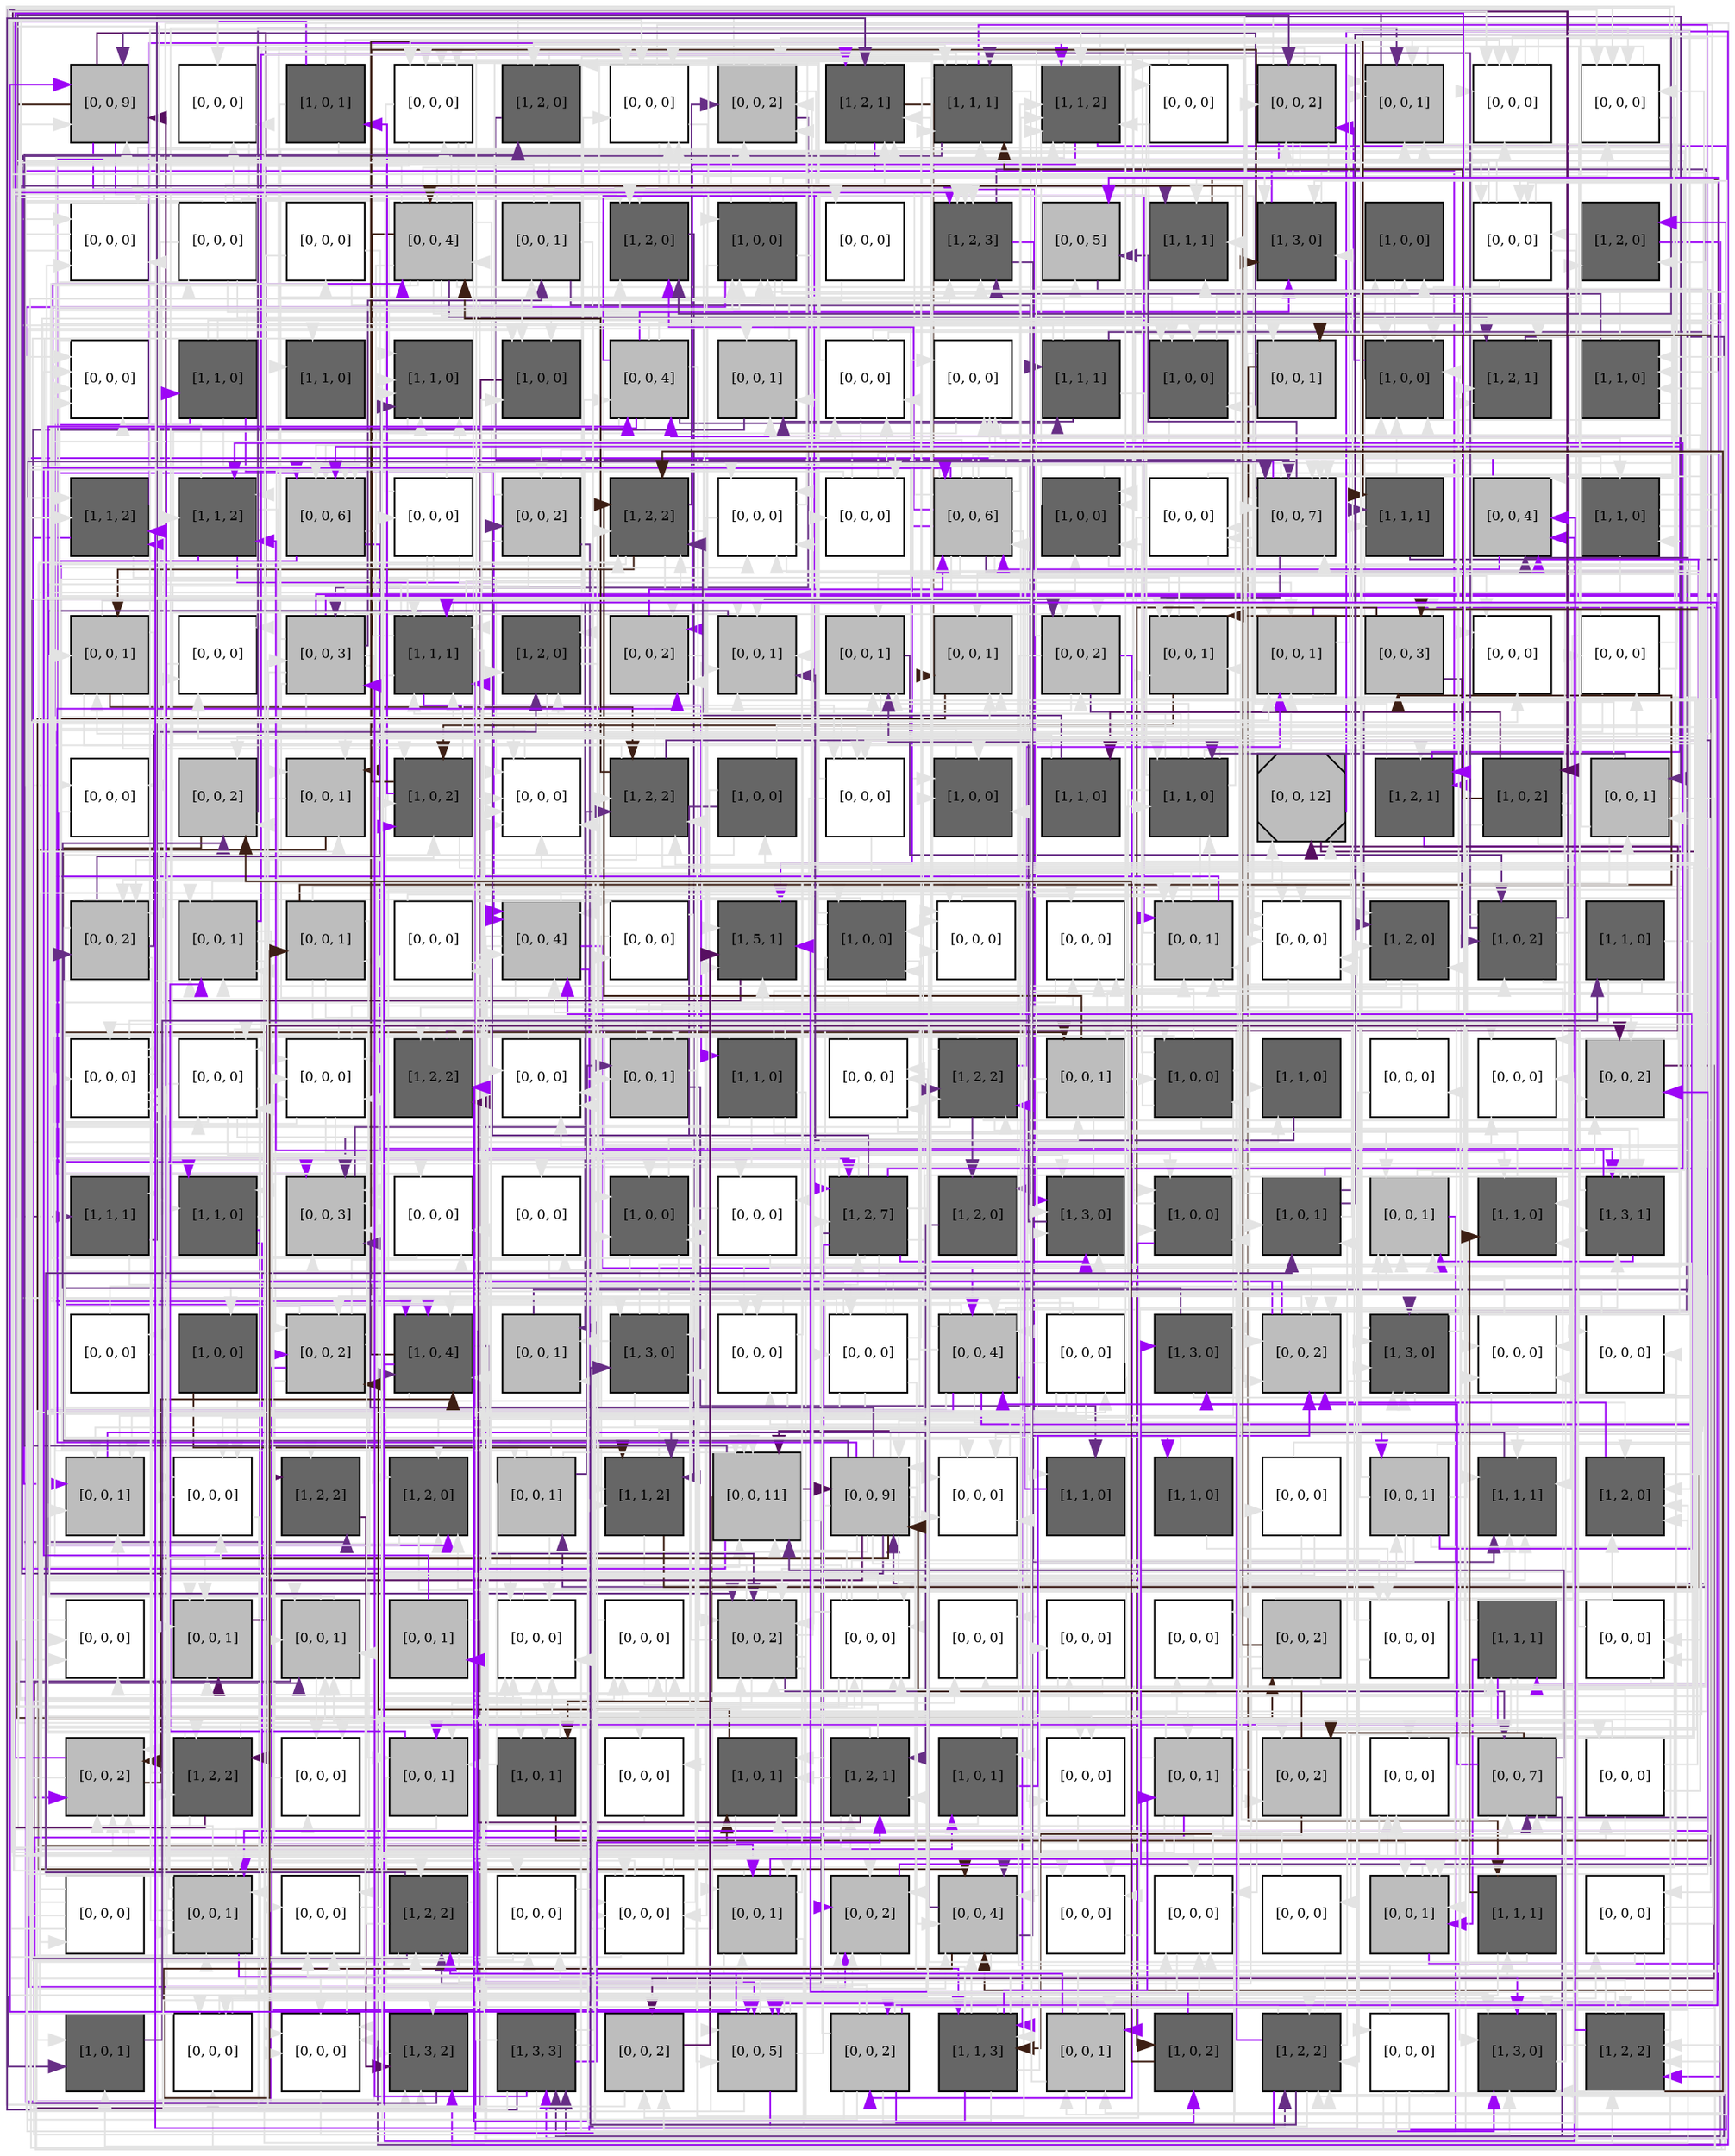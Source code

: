 digraph layout  {
rankdir=TB;
splines=ortho;
node [fixedsize=false, style=filled, width="0.6"];
edge [constraint=false];
0 [fillcolor="#bdbdbd", fontsize=8, label="[0, 0, 9]", shape=square, tooltip="name: None,\nin_degree: 5,\nout_degree: 4"];
1 [fillcolor="#FFFFFF", fontsize=8, label="[0, 0, 0]", shape=square, tooltip="name: None,\nin_degree: 3,\nout_degree: 2"];
2 [fillcolor="#666666", fontsize=8, label="[1, 0, 1]", shape=square, tooltip="name: RGT1,\nin_degree: 1,\nout_degree: 5"];
3 [fillcolor="#FFFFFF", fontsize=8, label="[0, 0, 0]", shape=square, tooltip="name: None,\nin_degree: 5,\nout_degree: 4"];
4 [fillcolor="#666666", fontsize=8, label="[1, 2, 0]", shape=square, tooltip="name:  Gal3p ,\nin_degree: 3,\nout_degree: 3"];
5 [fillcolor="#FFFFFF", fontsize=8, label="[0, 0, 0]", shape=square, tooltip="name: None,\nin_degree: 6,\nout_degree: 3"];
6 [fillcolor="#bdbdbd", fontsize=8, label="[0, 0, 2]", shape=square, tooltip="name: None,\nin_degree: 5,\nout_degree: 5"];
7 [fillcolor="#666666", fontsize=8, label="[1, 2, 1]", shape=square, tooltip="name:  Sip4p ,\nin_degree: 5,\nout_degree: 5"];
8 [fillcolor="#666666", fontsize=8, label="[1, 1, 1]", shape=square, tooltip="name:  SIP4 ,\nin_degree: 5,\nout_degree: 7"];
9 [fillcolor="#666666", fontsize=8, label="[1, 1, 2]", shape=square, tooltip="name:  GAL80 ,\nin_degree: 7,\nout_degree: 4"];
10 [fillcolor="#FFFFFF", fontsize=8, label="[0, 0, 0]", shape=square, tooltip="name: None,\nin_degree: 2,\nout_degree: 2"];
11 [fillcolor="#bdbdbd", fontsize=8, label="[0, 0, 2]", shape=square, tooltip="name: None,\nin_degree: 4,\nout_degree: 8"];
12 [fillcolor="#bdbdbd", fontsize=8, label="[0, 0, 1]", shape=square, tooltip="name: None,\nin_degree: 6,\nout_degree: 2"];
13 [fillcolor="#FFFFFF", fontsize=8, label="[0, 0, 0]", shape=square, tooltip="name: None,\nin_degree: 5,\nout_degree: 3"];
14 [fillcolor="#FFFFFF", fontsize=8, label="[0, 0, 0]", shape=square, tooltip="name: None,\nin_degree: 5,\nout_degree: 2"];
15 [fillcolor="#FFFFFF", fontsize=8, label="[0, 0, 0]", shape=square, tooltip="name: None,\nin_degree: 4,\nout_degree: 3"];
16 [fillcolor="#FFFFFF", fontsize=8, label="[0, 0, 0]", shape=square, tooltip="name: None,\nin_degree: 1,\nout_degree: 8"];
17 [fillcolor="#FFFFFF", fontsize=8, label="[0, 0, 0]", shape=square, tooltip="name: None,\nin_degree: 1,\nout_degree: 3"];
18 [fillcolor="#bdbdbd", fontsize=8, label="[0, 0, 4]", shape=square, tooltip="name: None,\nin_degree: 4,\nout_degree: 13"];
19 [fillcolor="#bdbdbd", fontsize=8, label="[0, 0, 1]", shape=square, tooltip="name: None,\nin_degree: 3,\nout_degree: 4"];
20 [fillcolor="#666666", fontsize=8, label="[1, 2, 0]", shape=square, tooltip="name:  MALT ,\nin_degree: 6,\nout_degree: 1"];
21 [fillcolor="#666666", fontsize=8, label="[1, 0, 0]", shape=square, tooltip="name:  glucose_ext ,\nin_degree: 5,\nout_degree: 8"];
22 [fillcolor="#FFFFFF", fontsize=8, label="[0, 0, 0]", shape=square, tooltip="name: None,\nin_degree: 1,\nout_degree: 1"];
23 [fillcolor="#666666", fontsize=8, label="[1, 2, 3]", shape=square, tooltip="name:  Rgt2p ,\nin_degree: 7,\nout_degree: 3"];
24 [fillcolor="#bdbdbd", fontsize=8, label="[0, 0, 5]", shape=square, tooltip="name: None,\nin_degree: 3,\nout_degree: 1"];
25 [fillcolor="#666666", fontsize=8, label="[1, 1, 1]", shape=square, tooltip="name:  STD1 ,\nin_degree: 4,\nout_degree: 1"];
26 [fillcolor="#666666", fontsize=8, label="[1, 3, 0]", shape=square, tooltip="name:  Std1p ,\nin_degree: 5,\nout_degree: 2"];
27 [fillcolor="#666666", fontsize=8, label="[1, 0, 0]", shape=square, tooltip="name: glucose_ext,\nin_degree: 3,\nout_degree: 1"];
28 [fillcolor="#FFFFFF", fontsize=8, label="[0, 0, 0]", shape=square, tooltip="name: None,\nin_degree: 4,\nout_degree: 5"];
29 [fillcolor="#666666", fontsize=8, label="[1, 2, 0]", shape=square, tooltip="name:  MalRp ,\nin_degree: 3,\nout_degree: 1"];
30 [fillcolor="#FFFFFF", fontsize=8, label="[0, 0, 0]", shape=square, tooltip="name: None,\nin_degree: 5,\nout_degree: 1"];
31 [fillcolor="#666666", fontsize=8, label="[1, 1, 0]", shape=square, tooltip="name:  Yck1p ,\nin_degree: 1,\nout_degree: 6"];
32 [fillcolor="#666666", fontsize=8, label="[1, 1, 0]", shape=square, tooltip="name:  GAL5 ,\nin_degree: 2,\nout_degree: 1"];
33 [fillcolor="#666666", fontsize=8, label="[1, 1, 0]", shape=square, tooltip="name:  JEN1 ,\nin_degree: 6,\nout_degree: 1"];
34 [fillcolor="#666666", fontsize=8, label="[1, 0, 0]", shape=square, tooltip="name:  SNF1 ,\nin_degree: 4,\nout_degree: 1"];
35 [fillcolor="#bdbdbd", fontsize=8, label="[0, 0, 4]", shape=square, tooltip="name: None,\nin_degree: 3,\nout_degree: 9"];
36 [fillcolor="#bdbdbd", fontsize=8, label="[0, 0, 1]", shape=square, tooltip="name: None,\nin_degree: 4,\nout_degree: 2"];
37 [fillcolor="#FFFFFF", fontsize=8, label="[0, 0, 0]", shape=square, tooltip="name: None,\nin_degree: 3,\nout_degree: 4"];
38 [fillcolor="#FFFFFF", fontsize=8, label="[0, 0, 0]", shape=square, tooltip="name: None,\nin_degree: 4,\nout_degree: 2"];
39 [fillcolor="#666666", fontsize=8, label="[1, 1, 1]", shape=square, tooltip="name:  Mig2p ,\nin_degree: 2,\nout_degree: 5"];
40 [fillcolor="#666666", fontsize=8, label="[1, 0, 0]", shape=square, tooltip="name: YCK1_2,\nin_degree: 4,\nout_degree: 3"];
41 [fillcolor="#bdbdbd", fontsize=8, label="[0, 0, 1]", shape=square, tooltip="name: None,\nin_degree: 2,\nout_degree: 2"];
42 [fillcolor="#666666", fontsize=8, label="[1, 0, 0]", shape=square, tooltip="name:  GLC7 ,\nin_degree: 6,\nout_degree: 2"];
43 [fillcolor="#666666", fontsize=8, label="[1, 2, 1]", shape=square, tooltip="name:  MALS ,\nin_degree: 4,\nout_degree: 1"];
44 [fillcolor="#666666", fontsize=8, label="[1, 1, 0]", shape=square, tooltip="name:  MIG2 ,\nin_degree: 3,\nout_degree: 3"];
45 [fillcolor="#666666", fontsize=8, label="[1, 1, 2]", shape=square, tooltip="name:  MTH1 ,\nin_degree: 4,\nout_degree: 3"];
46 [fillcolor="#666666", fontsize=8, label="[1, 1, 2]", shape=square, tooltip="name:  CAT8 ,\nin_degree: 4,\nout_degree: 4"];
47 [fillcolor="#bdbdbd", fontsize=8, label="[0, 0, 6]", shape=square, tooltip="name: None,\nin_degree: 6,\nout_degree: 3"];
48 [fillcolor="#FFFFFF", fontsize=8, label="[0, 0, 0]", shape=square, tooltip="name: None,\nin_degree: 1,\nout_degree: 5"];
49 [fillcolor="#bdbdbd", fontsize=8, label="[0, 0, 2]", shape=square, tooltip="name: None,\nin_degree: 2,\nout_degree: 6"];
50 [fillcolor="#666666", fontsize=8, label="[1, 2, 2]", shape=square, tooltip="name:  maltose_int ,\nin_degree: 6,\nout_degree: 5"];
51 [fillcolor="#FFFFFF", fontsize=8, label="[0, 0, 0]", shape=square, tooltip="name: None,\nin_degree: 5,\nout_degree: 3"];
52 [fillcolor="#FFFFFF", fontsize=8, label="[0, 0, 0]", shape=square, tooltip="name: None,\nin_degree: 2,\nout_degree: 3"];
53 [fillcolor="#bdbdbd", fontsize=8, label="[0, 0, 6]", shape=square, tooltip="name: None,\nin_degree: 4,\nout_degree: 15"];
54 [fillcolor="#666666", fontsize=8, label="[1, 0, 0]", shape=square, tooltip="name:  RGT2 ,\nin_degree: 4,\nout_degree: 3"];
55 [fillcolor="#FFFFFF", fontsize=8, label="[0, 0, 0]", shape=square, tooltip="name: None,\nin_degree: 2,\nout_degree: 4"];
56 [fillcolor="#bdbdbd", fontsize=8, label="[0, 0, 7]", shape=square, tooltip="name: None,\nin_degree: 7,\nout_degree: 6"];
57 [fillcolor="#666666", fontsize=8, label="[1, 1, 1]", shape=square, tooltip="name:  IDP2 ,\nin_degree: 3,\nout_degree: 1"];
58 [fillcolor="#bdbdbd", fontsize=8, label="[0, 0, 4]", shape=square, tooltip="name: None,\nin_degree: 5,\nout_degree: 2"];
59 [fillcolor="#666666", fontsize=8, label="[1, 1, 0]", shape=square, tooltip="name:  HXT8 ,\nin_degree: 2,\nout_degree: 5"];
60 [fillcolor="#bdbdbd", fontsize=8, label="[0, 0, 1]", shape=square, tooltip="name: None,\nin_degree: 3,\nout_degree: 5"];
61 [fillcolor="#FFFFFF", fontsize=8, label="[0, 0, 0]", shape=square, tooltip="name: None,\nin_degree: 3,\nout_degree: 1"];
62 [fillcolor="#bdbdbd", fontsize=8, label="[0, 0, 3]", shape=square, tooltip="name: None,\nin_degree: 3,\nout_degree: 11"];
63 [fillcolor="#666666", fontsize=8, label="[1, 1, 1]", shape=square, tooltip="name:  GAL4 ,\nin_degree: 6,\nout_degree: 10"];
64 [fillcolor="#666666", fontsize=8, label="[1, 2, 0]", shape=square, tooltip="name:  MLS1 ,\nin_degree: 4,\nout_degree: 3"];
65 [fillcolor="#bdbdbd", fontsize=8, label="[0, 0, 2]", shape=square, tooltip="name: None,\nin_degree: 4,\nout_degree: 3"];
66 [fillcolor="#bdbdbd", fontsize=8, label="[0, 0, 1]", shape=square, tooltip="name: None,\nin_degree: 6,\nout_degree: 1"];
67 [fillcolor="#bdbdbd", fontsize=8, label="[0, 0, 1]", shape=square, tooltip="name: None,\nin_degree: 4,\nout_degree: 2"];
68 [fillcolor="#bdbdbd", fontsize=8, label="[0, 0, 1]", shape=square, tooltip="name: None,\nin_degree: 4,\nout_degree: 1"];
69 [fillcolor="#bdbdbd", fontsize=8, label="[0, 0, 2]", shape=square, tooltip="name: None,\nin_degree: 4,\nout_degree: 5"];
70 [fillcolor="#bdbdbd", fontsize=8, label="[0, 0, 1]", shape=square, tooltip="name: None,\nin_degree: 6,\nout_degree: 2"];
71 [fillcolor="#bdbdbd", fontsize=8, label="[0, 0, 1]", shape=square, tooltip="name: None,\nin_degree: 5,\nout_degree: 4"];
72 [fillcolor="#bdbdbd", fontsize=8, label="[0, 0, 3]", shape=square, tooltip="name: None,\nin_degree: 3,\nout_degree: 3"];
73 [fillcolor="#FFFFFF", fontsize=8, label="[0, 0, 0]", shape=square, tooltip="name: None,\nin_degree: 3,\nout_degree: 1"];
74 [fillcolor="#FFFFFF", fontsize=8, label="[0, 0, 0]", shape=square, tooltip="name: None,\nin_degree: 2,\nout_degree: 5"];
75 [fillcolor="#FFFFFF", fontsize=8, label="[0, 0, 0]", shape=square, tooltip="name: None,\nin_degree: 2,\nout_degree: 1"];
76 [fillcolor="#bdbdbd", fontsize=8, label="[0, 0, 2]", shape=square, tooltip="name: None,\nin_degree: 4,\nout_degree: 2"];
77 [fillcolor="#bdbdbd", fontsize=8, label="[0, 0, 1]", shape=square, tooltip="name: None,\nin_degree: 4,\nout_degree: 2"];
78 [fillcolor="#666666", fontsize=8, label="[1, 0, 2]", shape=square, tooltip="name:  YCK1_2 ,\nin_degree: 5,\nout_degree: 5"];
79 [fillcolor="#FFFFFF", fontsize=8, label="[0, 0, 0]", shape=square, tooltip="name: None,\nin_degree: 7,\nout_degree: 1"];
80 [fillcolor="#666666", fontsize=8, label="[1, 2, 2]", shape=square, tooltip="name:  ICL1 ,\nin_degree: 5,\nout_degree: 6"];
81 [fillcolor="#666666", fontsize=8, label="[1, 0, 0]", shape=square, tooltip="name:  galactose_ext ,\nin_degree: 1,\nout_degree: 4"];
82 [fillcolor="#FFFFFF", fontsize=8, label="[0, 0, 0]", shape=square, tooltip="name: None,\nin_degree: 3,\nout_degree: 4"];
83 [fillcolor="#666666", fontsize=8, label="[1, 0, 0]", shape=square, tooltip="name: galactose_ext,\nin_degree: 4,\nout_degree: 3"];
84 [fillcolor="#666666", fontsize=8, label="[1, 1, 0]", shape=square, tooltip="name:  Gal2p ,\nin_degree: 1,\nout_degree: 2"];
85 [fillcolor="#666666", fontsize=8, label="[1, 1, 0]", shape=square, tooltip="name:  Gal1p ,\nin_degree: 4,\nout_degree: 9"];
86 [fillcolor="#bdbdbd", fontsize=8, label="[0, 0, 12]", shape=Msquare, tooltip="name: None,\nin_degree: 3,\nout_degree: 2"];
87 [fillcolor="#666666", fontsize=8, label="[1, 2, 1]", shape=square, tooltip="name:  Mig1p ,\nin_degree: 3,\nout_degree: 3"];
88 [fillcolor="#666666", fontsize=8, label="[1, 0, 2]", shape=square, tooltip="name: maltose_ext,\nin_degree: 1,\nout_degree: 7"];
89 [fillcolor="#bdbdbd", fontsize=8, label="[0, 0, 1]", shape=square, tooltip="name: None,\nin_degree: 3,\nout_degree: 5"];
90 [fillcolor="#bdbdbd", fontsize=8, label="[0, 0, 2]", shape=square, tooltip="name: None,\nin_degree: 4,\nout_degree: 7"];
91 [fillcolor="#bdbdbd", fontsize=8, label="[0, 0, 1]", shape=square, tooltip="name: None,\nin_degree: 5,\nout_degree: 5"];
92 [fillcolor="#bdbdbd", fontsize=8, label="[0, 0, 1]", shape=square, tooltip="name: None,\nin_degree: 2,\nout_degree: 5"];
93 [fillcolor="#FFFFFF", fontsize=8, label="[0, 0, 0]", shape=square, tooltip="name: None,\nin_degree: 2,\nout_degree: 2"];
94 [fillcolor="#bdbdbd", fontsize=8, label="[0, 0, 4]", shape=square, tooltip="name: None,\nin_degree: 6,\nout_degree: 6"];
95 [fillcolor="#FFFFFF", fontsize=8, label="[0, 0, 0]", shape=square, tooltip="name: None,\nin_degree: 2,\nout_degree: 2"];
96 [fillcolor="#666666", fontsize=8, label="[1, 5, 1]", shape=square, tooltip="name:  Mth1p ,\nin_degree: 6,\nout_degree: 1"];
97 [fillcolor="#666666", fontsize=8, label="[1, 0, 0]", shape=square, tooltip="name:  GAL11 ,\nin_degree: 3,\nout_degree: 9"];
98 [fillcolor="#FFFFFF", fontsize=8, label="[0, 0, 0]", shape=square, tooltip="name: None,\nin_degree: 4,\nout_degree: 1"];
99 [fillcolor="#FFFFFF", fontsize=8, label="[0, 0, 0]", shape=square, tooltip="name: None,\nin_degree: 4,\nout_degree: 1"];
100 [fillcolor="#bdbdbd", fontsize=8, label="[0, 0, 1]", shape=square, tooltip="name: None,\nin_degree: 6,\nout_degree: 5"];
101 [fillcolor="#FFFFFF", fontsize=8, label="[0, 0, 0]", shape=square, tooltip="name: None,\nin_degree: 7,\nout_degree: 1"];
102 [fillcolor="#666666", fontsize=8, label="[1, 2, 0]", shape=square, tooltip="name:  HXT3 ,\nin_degree: 4,\nout_degree: 2"];
103 [fillcolor="#666666", fontsize=8, label="[1, 0, 2]", shape=square, tooltip="name:  SNF4 ,\nin_degree: 3,\nout_degree: 6"];
104 [fillcolor="#666666", fontsize=8, label="[1, 1, 0]", shape=square, tooltip="name:  MalTp ,\nin_degree: 1,\nout_degree: 3"];
105 [fillcolor="#FFFFFF", fontsize=8, label="[0, 0, 0]", shape=square, tooltip="name: None,\nin_degree: 7,\nout_degree: 2"];
106 [fillcolor="#FFFFFF", fontsize=8, label="[0, 0, 0]", shape=square, tooltip="name: None,\nin_degree: 4,\nout_degree: 7"];
107 [fillcolor="#FFFFFF", fontsize=8, label="[0, 0, 0]", shape=square, tooltip="name: None,\nin_degree: 5,\nout_degree: 5"];
108 [fillcolor="#666666", fontsize=8, label="[1, 2, 2]", shape=square, tooltip="name:  Cat8p ,\nin_degree: 5,\nout_degree: 1"];
109 [fillcolor="#FFFFFF", fontsize=8, label="[0, 0, 0]", shape=square, tooltip="name: None,\nin_degree: 4,\nout_degree: 1"];
110 [fillcolor="#bdbdbd", fontsize=8, label="[0, 0, 1]", shape=square, tooltip="name: None,\nin_degree: 5,\nout_degree: 3"];
111 [fillcolor="#666666", fontsize=8, label="[1, 1, 0]", shape=square, tooltip="name:  MIG3 ,\nin_degree: 1,\nout_degree: 8"];
112 [fillcolor="#FFFFFF", fontsize=8, label="[0, 0, 0]", shape=square, tooltip="name: None,\nin_degree: 4,\nout_degree: 1"];
113 [fillcolor="#666666", fontsize=8, label="[1, 2, 2]", shape=square, tooltip="name:  HXT2 ,\nin_degree: 4,\nout_degree: 8"];
114 [fillcolor="#bdbdbd", fontsize=8, label="[0, 0, 1]", shape=square, tooltip="name: None,\nin_degree: 3,\nout_degree: 5"];
115 [fillcolor="#666666", fontsize=8, label="[1, 0, 0]", shape=square, tooltip="name: GLC7,\nin_degree: 3,\nout_degree: 6"];
116 [fillcolor="#666666", fontsize=8, label="[1, 1, 0]", shape=square, tooltip="name:  GAL3 ,\nin_degree: 2,\nout_degree: 1"];
117 [fillcolor="#FFFFFF", fontsize=8, label="[0, 0, 0]", shape=square, tooltip="name: None,\nin_degree: 1,\nout_degree: 2"];
118 [fillcolor="#FFFFFF", fontsize=8, label="[0, 0, 0]", shape=square, tooltip="name: None,\nin_degree: 4,\nout_degree: 1"];
119 [fillcolor="#bdbdbd", fontsize=8, label="[0, 0, 2]", shape=square, tooltip="name: None,\nin_degree: 5,\nout_degree: 1"];
120 [fillcolor="#666666", fontsize=8, label="[1, 1, 1]", shape=square, tooltip="name:  HXT5 ,\nin_degree: 2,\nout_degree: 2"];
121 [fillcolor="#666666", fontsize=8, label="[1, 1, 0]", shape=square, tooltip="name:  SCF_grr1 ,\nin_degree: 3,\nout_degree: 3"];
122 [fillcolor="#bdbdbd", fontsize=8, label="[0, 0, 3]", shape=square, tooltip="name: None,\nin_degree: 7,\nout_degree: 1"];
123 [fillcolor="#FFFFFF", fontsize=8, label="[0, 0, 0]", shape=square, tooltip="name: None,\nin_degree: 3,\nout_degree: 1"];
124 [fillcolor="#FFFFFF", fontsize=8, label="[0, 0, 0]", shape=square, tooltip="name: None,\nin_degree: 2,\nout_degree: 1"];
125 [fillcolor="#666666", fontsize=8, label="[1, 0, 0]", shape=square, tooltip="name: SNF4,\nin_degree: 5,\nout_degree: 3"];
126 [fillcolor="#FFFFFF", fontsize=8, label="[0, 0, 0]", shape=square, tooltip="name: None,\nin_degree: 2,\nout_degree: 2"];
127 [fillcolor="#666666", fontsize=8, label="[1, 2, 7]", shape=square, tooltip="name:  SUC2 ,\nin_degree: 4,\nout_degree: 11"];
128 [fillcolor="#666666", fontsize=8, label="[1, 2, 0]", shape=square, tooltip="name:  galactose_int ,\nin_degree: 2,\nout_degree: 1"];
129 [fillcolor="#666666", fontsize=8, label="[1, 3, 0]", shape=square, tooltip="name:  Glc7Reg1 ,\nin_degree: 6,\nout_degree: 1"];
130 [fillcolor="#666666", fontsize=8, label="[1, 0, 0]", shape=square, tooltip="name:  GRR1 ,\nin_degree: 5,\nout_degree: 2"];
131 [fillcolor="#666666", fontsize=8, label="[1, 0, 1]", shape=square, tooltip="name:  RGT1 ,\nin_degree: 3,\nout_degree: 5"];
132 [fillcolor="#bdbdbd", fontsize=8, label="[0, 0, 1]", shape=square, tooltip="name: None,\nin_degree: 6,\nout_degree: 3"];
133 [fillcolor="#666666", fontsize=8, label="[1, 1, 0]", shape=square, tooltip="name:  PCK1 ,\nin_degree: 4,\nout_degree: 1"];
134 [fillcolor="#666666", fontsize=8, label="[1, 3, 1]", shape=square, tooltip="name:  SNF3 ,\nin_degree: 6,\nout_degree: 4"];
135 [fillcolor="#FFFFFF", fontsize=8, label="[0, 0, 0]", shape=square, tooltip="name: None,\nin_degree: 1,\nout_degree: 2"];
136 [fillcolor="#666666", fontsize=8, label="[1, 0, 0]", shape=square, tooltip="name:  maltose_ext ,\nin_degree: 1,\nout_degree: 1"];
137 [fillcolor="#bdbdbd", fontsize=8, label="[0, 0, 2]", shape=square, tooltip="name: None,\nin_degree: 4,\nout_degree: 6"];
138 [fillcolor="#666666", fontsize=8, label="[1, 0, 4]", shape=square, tooltip="name:  REG1 ,\nin_degree: 6,\nout_degree: 5"];
139 [fillcolor="#bdbdbd", fontsize=8, label="[0, 0, 1]", shape=square, tooltip="name: None,\nin_degree: 3,\nout_degree: 1"];
140 [fillcolor="#666666", fontsize=8, label="[1, 3, 0]", shape=square, tooltip="name:  HXT4 ,\nin_degree: 4,\nout_degree: 5"];
141 [fillcolor="#FFFFFF", fontsize=8, label="[0, 0, 0]", shape=square, tooltip="name: None,\nin_degree: 3,\nout_degree: 3"];
142 [fillcolor="#FFFFFF", fontsize=8, label="[0, 0, 0]", shape=square, tooltip="name: None,\nin_degree: 2,\nout_degree: 9"];
143 [fillcolor="#bdbdbd", fontsize=8, label="[0, 0, 4]", shape=square, tooltip="name: None,\nin_degree: 4,\nout_degree: 10"];
144 [fillcolor="#FFFFFF", fontsize=8, label="[0, 0, 0]", shape=square, tooltip="name: None,\nin_degree: 1,\nout_degree: 9"];
145 [fillcolor="#666666", fontsize=8, label="[1, 3, 0]", shape=square, tooltip="name:  GAL1 ,\nin_degree: 3,\nout_degree: 3"];
146 [fillcolor="#bdbdbd", fontsize=8, label="[0, 0, 2]", shape=square, tooltip="name: None,\nin_degree: 6,\nout_degree: 3"];
147 [fillcolor="#666666", fontsize=8, label="[1, 3, 0]", shape=square, tooltip="name:  Gal80p ,\nin_degree: 5,\nout_degree: 6"];
148 [fillcolor="#FFFFFF", fontsize=8, label="[0, 0, 0]", shape=square, tooltip="name: None,\nin_degree: 4,\nout_degree: 3"];
149 [fillcolor="#FFFFFF", fontsize=8, label="[0, 0, 0]", shape=square, tooltip="name: None,\nin_degree: 2,\nout_degree: 1"];
150 [fillcolor="#bdbdbd", fontsize=8, label="[0, 0, 1]", shape=square, tooltip="name: None,\nin_degree: 5,\nout_degree: 2"];
151 [fillcolor="#FFFFFF", fontsize=8, label="[0, 0, 0]", shape=square, tooltip="name: None,\nin_degree: 5,\nout_degree: 1"];
152 [fillcolor="#666666", fontsize=8, label="[1, 2, 2]", shape=square, tooltip="name:  MDH2 ,\nin_degree: 3,\nout_degree: 1"];
153 [fillcolor="#666666", fontsize=8, label="[1, 2, 0]", shape=square, tooltip="name:  FBP1 ,\nin_degree: 5,\nout_degree: 2"];
154 [fillcolor="#bdbdbd", fontsize=8, label="[0, 0, 1]", shape=square, tooltip="name: None,\nin_degree: 2,\nout_degree: 6"];
155 [fillcolor="#666666", fontsize=8, label="[1, 1, 2]", shape=square, tooltip="name:  SFC1 ,\nin_degree: 5,\nout_degree: 3"];
156 [fillcolor="#bdbdbd", fontsize=8, label="[0, 0, 11]", shape=square, tooltip="name: None,\nin_degree: 7,\nout_degree: 5"];
157 [fillcolor="#bdbdbd", fontsize=8, label="[0, 0, 9]", shape=square, tooltip="name: None,\nin_degree: 5,\nout_degree: 15"];
158 [fillcolor="#FFFFFF", fontsize=8, label="[0, 0, 0]", shape=square, tooltip="name: None,\nin_degree: 5,\nout_degree: 2"];
159 [fillcolor="#666666", fontsize=8, label="[1, 1, 0]", shape=square, tooltip="name:  MALR ,\nin_degree: 2,\nout_degree: 1"];
160 [fillcolor="#666666", fontsize=8, label="[1, 1, 0]", shape=square, tooltip="name:  ACS1 ,\nin_degree: 1,\nout_degree: 2"];
161 [fillcolor="#FFFFFF", fontsize=8, label="[0, 0, 0]", shape=square, tooltip="name: None,\nin_degree: 1,\nout_degree: 3"];
162 [fillcolor="#bdbdbd", fontsize=8, label="[0, 0, 1]", shape=square, tooltip="name: None,\nin_degree: 2,\nout_degree: 8"];
163 [fillcolor="#666666", fontsize=8, label="[1, 1, 1]", shape=square, tooltip="name:  GAL7 ,\nin_degree: 6,\nout_degree: 1"];
164 [fillcolor="#666666", fontsize=8, label="[1, 2, 0]", shape=square, tooltip="name:  MIG1 ,\nin_degree: 5,\nout_degree: 2"];
165 [fillcolor="#FFFFFF", fontsize=8, label="[0, 0, 0]", shape=square, tooltip="name: None,\nin_degree: 3,\nout_degree: 1"];
166 [fillcolor="#bdbdbd", fontsize=8, label="[0, 0, 1]", shape=square, tooltip="name: None,\nin_degree: 5,\nout_degree: 1"];
167 [fillcolor="#bdbdbd", fontsize=8, label="[0, 0, 1]", shape=square, tooltip="name: None,\nin_degree: 6,\nout_degree: 5"];
168 [fillcolor="#bdbdbd", fontsize=8, label="[0, 0, 1]", shape=square, tooltip="name: None,\nin_degree: 1,\nout_degree: 2"];
169 [fillcolor="#FFFFFF", fontsize=8, label="[0, 0, 0]", shape=square, tooltip="name: None,\nin_degree: 7,\nout_degree: 1"];
170 [fillcolor="#FFFFFF", fontsize=8, label="[0, 0, 0]", shape=square, tooltip="name: None,\nin_degree: 4,\nout_degree: 3"];
171 [fillcolor="#bdbdbd", fontsize=8, label="[0, 0, 2]", shape=square, tooltip="name: None,\nin_degree: 7,\nout_degree: 8"];
172 [fillcolor="#FFFFFF", fontsize=8, label="[0, 0, 0]", shape=square, tooltip="name: None,\nin_degree: 5,\nout_degree: 8"];
173 [fillcolor="#FFFFFF", fontsize=8, label="[0, 0, 0]", shape=square, tooltip="name: None,\nin_degree: 3,\nout_degree: 1"];
174 [fillcolor="#FFFFFF", fontsize=8, label="[0, 0, 0]", shape=square, tooltip="name: None,\nin_degree: 2,\nout_degree: 2"];
175 [fillcolor="#FFFFFF", fontsize=8, label="[0, 0, 0]", shape=square, tooltip="name: None,\nin_degree: 3,\nout_degree: 1"];
176 [fillcolor="#bdbdbd", fontsize=8, label="[0, 0, 2]", shape=square, tooltip="name: None,\nin_degree: 1,\nout_degree: 7"];
177 [fillcolor="#FFFFFF", fontsize=8, label="[0, 0, 0]", shape=square, tooltip="name: None,\nin_degree: 2,\nout_degree: 2"];
178 [fillcolor="#666666", fontsize=8, label="[1, 1, 1]", shape=square, tooltip="name:  Gal11p ,\nin_degree: 2,\nout_degree: 6"];
179 [fillcolor="#FFFFFF", fontsize=8, label="[0, 0, 0]", shape=square, tooltip="name: None,\nin_degree: 2,\nout_degree: 3"];
180 [fillcolor="#bdbdbd", fontsize=8, label="[0, 0, 2]", shape=square, tooltip="name: None,\nin_degree: 6,\nout_degree: 3"];
181 [fillcolor="#666666", fontsize=8, label="[1, 2, 2]", shape=square, tooltip="name:  Mig3p ,\nin_degree: 3,\nout_degree: 5"];
182 [fillcolor="#FFFFFF", fontsize=8, label="[0, 0, 0]", shape=square, tooltip="name: None,\nin_degree: 3,\nout_degree: 1"];
183 [fillcolor="#bdbdbd", fontsize=8, label="[0, 0, 1]", shape=square, tooltip="name: None,\nin_degree: 4,\nout_degree: 3"];
184 [fillcolor="#666666", fontsize=8, label="[1, 0, 1]", shape=square, tooltip="name: SNF1,\nin_degree: 3,\nout_degree: 2"];
185 [fillcolor="#FFFFFF", fontsize=8, label="[0, 0, 0]", shape=square, tooltip="name: None,\nin_degree: 2,\nout_degree: 2"];
186 [fillcolor="#666666", fontsize=8, label="[1, 0, 1]", shape=square, tooltip="name: RGT2,\nin_degree: 4,\nout_degree: 2"];
187 [fillcolor="#666666", fontsize=8, label="[1, 2, 1]", shape=square, tooltip="name:  GAL2 ,\nin_degree: 4,\nout_degree: 5"];
188 [fillcolor="#666666", fontsize=8, label="[1, 0, 1]", shape=square, tooltip="name: GRR1,\nin_degree: 2,\nout_degree: 3"];
189 [fillcolor="#FFFFFF", fontsize=8, label="[0, 0, 0]", shape=square, tooltip="name: None,\nin_degree: 3,\nout_degree: 1"];
190 [fillcolor="#bdbdbd", fontsize=8, label="[0, 0, 1]", shape=square, tooltip="name: None,\nin_degree: 2,\nout_degree: 9"];
191 [fillcolor="#bdbdbd", fontsize=8, label="[0, 0, 2]", shape=square, tooltip="name: None,\nin_degree: 3,\nout_degree: 2"];
192 [fillcolor="#FFFFFF", fontsize=8, label="[0, 0, 0]", shape=square, tooltip="name: None,\nin_degree: 3,\nout_degree: 2"];
193 [fillcolor="#bdbdbd", fontsize=8, label="[0, 0, 7]", shape=square, tooltip="name: None,\nin_degree: 4,\nout_degree: 8"];
194 [fillcolor="#FFFFFF", fontsize=8, label="[0, 0, 0]", shape=square, tooltip="name: None,\nin_degree: 2,\nout_degree: 5"];
195 [fillcolor="#FFFFFF", fontsize=8, label="[0, 0, 0]", shape=square, tooltip="name: None,\nin_degree: 1,\nout_degree: 4"];
196 [fillcolor="#bdbdbd", fontsize=8, label="[0, 0, 1]", shape=square, tooltip="name: None,\nin_degree: 5,\nout_degree: 13"];
197 [fillcolor="#FFFFFF", fontsize=8, label="[0, 0, 0]", shape=square, tooltip="name: None,\nin_degree: 4,\nout_degree: 1"];
198 [fillcolor="#666666", fontsize=8, label="[1, 2, 2]", shape=square, tooltip="name:  Snf3p ,\nin_degree: 5,\nout_degree: 5"];
199 [fillcolor="#FFFFFF", fontsize=8, label="[0, 0, 0]", shape=square, tooltip="name: None,\nin_degree: 3,\nout_degree: 2"];
200 [fillcolor="#FFFFFF", fontsize=8, label="[0, 0, 0]", shape=square, tooltip="name: None,\nin_degree: 4,\nout_degree: 9"];
201 [fillcolor="#bdbdbd", fontsize=8, label="[0, 0, 1]", shape=square, tooltip="name: None,\nin_degree: 4,\nout_degree: 5"];
202 [fillcolor="#bdbdbd", fontsize=8, label="[0, 0, 2]", shape=square, tooltip="name: None,\nin_degree: 6,\nout_degree: 2"];
203 [fillcolor="#bdbdbd", fontsize=8, label="[0, 0, 4]", shape=square, tooltip="name: None,\nin_degree: 7,\nout_degree: 4"];
204 [fillcolor="#FFFFFF", fontsize=8, label="[0, 0, 0]", shape=square, tooltip="name: None,\nin_degree: 3,\nout_degree: 1"];
205 [fillcolor="#FFFFFF", fontsize=8, label="[0, 0, 0]", shape=square, tooltip="name: None,\nin_degree: 5,\nout_degree: 4"];
206 [fillcolor="#FFFFFF", fontsize=8, label="[0, 0, 0]", shape=square, tooltip="name: None,\nin_degree: 1,\nout_degree: 1"];
207 [fillcolor="#bdbdbd", fontsize=8, label="[0, 0, 1]", shape=square, tooltip="name: None,\nin_degree: 5,\nout_degree: 2"];
208 [fillcolor="#666666", fontsize=8, label="[1, 1, 1]", shape=square, tooltip="name:  GAL10 ,\nin_degree: 2,\nout_degree: 3"];
209 [fillcolor="#FFFFFF", fontsize=8, label="[0, 0, 0]", shape=square, tooltip="name: None,\nin_degree: 2,\nout_degree: 5"];
210 [fillcolor="#666666", fontsize=8, label="[1, 0, 1]", shape=square, tooltip="name: GAL11,\nin_degree: 3,\nout_degree: 1"];
211 [fillcolor="#FFFFFF", fontsize=8, label="[0, 0, 0]", shape=square, tooltip="name: None,\nin_degree: 3,\nout_degree: 3"];
212 [fillcolor="#FFFFFF", fontsize=8, label="[0, 0, 0]", shape=square, tooltip="name: None,\nin_degree: 5,\nout_degree: 2"];
213 [fillcolor="#666666", fontsize=8, label="[1, 3, 2]", shape=square, tooltip="name:  Snf1p ,\nin_degree: 6,\nout_degree: 1"];
214 [fillcolor="#666666", fontsize=8, label="[1, 3, 3]", shape=square, tooltip="name:  Rgt1p ,\nin_degree: 3,\nout_degree: 8"];
215 [fillcolor="#bdbdbd", fontsize=8, label="[0, 0, 2]", shape=square, tooltip="name: None,\nin_degree: 3,\nout_degree: 2"];
216 [fillcolor="#bdbdbd", fontsize=8, label="[0, 0, 5]", shape=square, tooltip="name: None,\nin_degree: 6,\nout_degree: 8"];
217 [fillcolor="#bdbdbd", fontsize=8, label="[0, 0, 2]", shape=square, tooltip="name: None,\nin_degree: 2,\nout_degree: 9"];
218 [fillcolor="#666666", fontsize=8, label="[1, 1, 3]", shape=square, tooltip="name:  4ORFs ,\nin_degree: 4,\nout_degree: 8"];
219 [fillcolor="#bdbdbd", fontsize=8, label="[0, 0, 1]", shape=square, tooltip="name: None,\nin_degree: 4,\nout_degree: 4"];
220 [fillcolor="#666666", fontsize=8, label="[1, 0, 2]", shape=square, tooltip="name: REG1,\nin_degree: 2,\nout_degree: 2"];
221 [fillcolor="#666666", fontsize=8, label="[1, 2, 2]", shape=square, tooltip="name:  Gal4p ,\nin_degree: 5,\nout_degree: 7"];
222 [fillcolor="#FFFFFF", fontsize=8, label="[0, 0, 0]", shape=square, tooltip="name: None,\nin_degree: 1,\nout_degree: 6"];
223 [fillcolor="#666666", fontsize=8, label="[1, 3, 0]", shape=square, tooltip="name:  HXT1 ,\nin_degree: 7,\nout_degree: 2"];
224 [fillcolor="#666666", fontsize=8, label="[1, 2, 2]", shape=square, tooltip="name:  MEL1 ,\nin_degree: 5,\nout_degree: 6"];
0 -> 129  [color="#9D05F6", style="penwidth(0.1)", tooltip="21( glucose_ext ) to 129( Glc7Reg1 )", weight=1];
0 -> 127  [color="#9D05F6", style="penwidth(0.1)", tooltip="96( Mth1p ) to 223( HXT1 )", weight=1];
0 -> 152  [color="#570F61", style="penwidth(0.1)", tooltip="34( SNF1 ) to 213( Snf1p )", weight=1];
0 -> 176  [color="#3D1F14", style="penwidth(0.1)", tooltip="96( Mth1p ) to 113( HXT2 )", weight=1];
1 -> 33  [color=grey89, style="penwidth(0.1)", tooltip=" ", weight=1];
1 -> 15  [color=grey89, style="penwidth(0.1)", tooltip=" ", weight=1];
2 -> 219  [color=grey89, style="penwidth(0.1)", tooltip=" ", weight=1];
2 -> 12  [color=grey89, style="penwidth(0.1)", tooltip=" ", weight=1];
2 -> 188  [color="#9D05F6", style="penwidth(0.1)", tooltip="78( YCK1_2 ) to 31( Yck1p )", weight=1];
2 -> 40  [color=grey89, style="penwidth(0.1)", tooltip=" ", weight=1];
2 -> 108  [color=grey89, style="penwidth(0.1)", tooltip=" ", weight=1];
3 -> 153  [color=grey89, style="penwidth(0.1)", tooltip=" ", weight=1];
3 -> 46  [color=grey89, style="penwidth(0.1)", tooltip=" ", weight=1];
3 -> 20  [color=grey89, style="penwidth(0.1)", tooltip=" ", weight=1];
3 -> 19  [color=grey89, style="penwidth(0.1)", tooltip=" ", weight=1];
4 -> 56  [color="#672E86", style="penwidth(0.1)", tooltip="4( Gal3p ) to 147( Gal80p )", weight=1];
4 -> 130  [color=grey89, style="penwidth(0.1)", tooltip=" ", weight=1];
4 -> 182  [color=grey89, style="penwidth(0.1)", tooltip=" ", weight=1];
5 -> 96  [color=grey89, style="penwidth(0.1)", tooltip=" ", weight=1];
5 -> 204  [color=grey89, style="penwidth(0.1)", tooltip=" ", weight=1];
5 -> 70  [color=grey89, style="penwidth(0.1)", tooltip=" ", weight=1];
6 -> 145  [color=grey89, style="penwidth(0.1)", tooltip=" ", weight=1];
6 -> 118  [color=grey89, style="penwidth(0.1)", tooltip=" ", weight=1];
6 -> 165  [color=grey89, style="penwidth(0.1)", tooltip=" ", weight=1];
6 -> 62  [color="#672E86", style="penwidth(0.1)", tooltip="84( Gal2p ) to 128( galactose_int )", weight=1];
6 -> 146  [color=grey89, style="penwidth(0.1)", tooltip=" ", weight=1];
7 -> 153  [color=grey89, style="penwidth(0.1)", tooltip=" ", weight=1];
7 -> 68  [color="#3D1F14", style="penwidth(0.1)", tooltip="7( Sip4p ) to 152( MDH2 )", weight=1];
7 -> 87  [color="#9D05F6", style="penwidth(0.1)", tooltip="7( Sip4p ) to 80( ICL1 )", weight=1];
7 -> 140  [color=grey89, style="penwidth(0.1)", tooltip=" ", weight=1];
7 -> 3  [color=grey89, style="penwidth(0.1)", tooltip=" ", weight=1];
8 -> 180  [color=grey89, style="penwidth(0.1)", tooltip=" ", weight=1];
8 -> 98  [color=grey89, style="penwidth(0.1)", tooltip=" ", weight=1];
8 -> 10  [color=grey89, style="penwidth(0.1)", tooltip=" ", weight=1];
8 -> 178  [color="#9D05F6", style="penwidth(0.1)", tooltip="8( SIP4 ) to 7( Sip4p )", weight=1];
8 -> 3  [color=grey89, style="penwidth(0.1)", tooltip=" ", weight=1];
8 -> 77  [color=grey89, style="penwidth(0.1)", tooltip=" ", weight=1];
8 -> 152  [color="#672E86", style="penwidth(0.1)", tooltip="129( Glc7Reg1 ) to 213( Snf1p )", weight=1];
9 -> 65  [color="#9D05F6", style="penwidth(0.1)", tooltip="45( MTH1 ) to 96( Mth1p )", weight=1];
9 -> 79  [color=grey89, style="penwidth(0.1)", tooltip=" ", weight=1];
9 -> 214  [color="#9D05F6", style="penwidth(0.1)", tooltip="221( Gal4p ) to 187( GAL2 )", weight=1];
9 -> 141  [color=grey89, style="penwidth(0.1)", tooltip=" ", weight=1];
10 -> 106  [color=grey89, style="penwidth(0.1)", tooltip=" ", weight=1];
10 -> 61  [color=grey89, style="penwidth(0.1)", tooltip=" ", weight=1];
11 -> 208  [color=grey89, style="penwidth(0.1)", tooltip=" ", weight=1];
11 -> 66  [color=grey89, style="penwidth(0.1)", tooltip=" ", weight=1];
11 -> 125  [color=grey89, style="penwidth(0.1)", tooltip=" ", weight=1];
11 -> 47  [color="#9D05F6", style="penwidth(0.1)", tooltip="42( GLC7 ) to 129( Glc7Reg1 )", weight=1];
11 -> 32  [color=grey89, style="penwidth(0.1)", tooltip=" ", weight=1];
11 -> 73  [color=grey89, style="penwidth(0.1)", tooltip=" ", weight=1];
11 -> 54  [color=grey89, style="penwidth(0.1)", tooltip=" ", weight=1];
11 -> 64  [color=grey89, style="penwidth(0.1)", tooltip=" ", weight=1];
12 -> 149  [color=grey89, style="penwidth(0.1)", tooltip=" ", weight=1];
12 -> 120  [color="#672E86", style="penwidth(0.1)", tooltip="145( GAL1 ) to 85( Gal1p )", weight=1];
13 -> 185  [color=grey89, style="penwidth(0.1)", tooltip=" ", weight=1];
13 -> 47  [color=grey89, style="penwidth(0.1)", tooltip=" ", weight=1];
13 -> 221  [color=grey89, style="penwidth(0.1)", tooltip=" ", weight=1];
14 -> 116  [color=grey89, style="penwidth(0.1)", tooltip=" ", weight=1];
14 -> 50  [color=grey89, style="penwidth(0.1)", tooltip=" ", weight=1];
15 -> 13  [color=grey89, style="penwidth(0.1)", tooltip=" ", weight=1];
15 -> 165  [color=grey89, style="penwidth(0.1)", tooltip=" ", weight=1];
15 -> 170  [color=grey89, style="penwidth(0.1)", tooltip=" ", weight=1];
16 -> 191  [color=grey89, style="penwidth(0.1)", tooltip=" ", weight=1];
16 -> 169  [color=grey89, style="penwidth(0.1)", tooltip=" ", weight=1];
16 -> 181  [color=grey89, style="penwidth(0.1)", tooltip=" ", weight=1];
16 -> 187  [color=grey89, style="penwidth(0.1)", tooltip=" ", weight=1];
16 -> 116  [color=grey89, style="penwidth(0.1)", tooltip=" ", weight=1];
16 -> 56  [color=grey89, style="penwidth(0.1)", tooltip=" ", weight=1];
16 -> 20  [color=grey89, style="penwidth(0.1)", tooltip=" ", weight=1];
16 -> 27  [color=grey89, style="penwidth(0.1)", tooltip=" ", weight=1];
17 -> 34  [color=grey89, style="penwidth(0.1)", tooltip=" ", weight=1];
17 -> 99  [color=grey89, style="penwidth(0.1)", tooltip=" ", weight=1];
17 -> 223  [color=grey89, style="penwidth(0.1)", tooltip=" ", weight=1];
18 -> 58  [color=grey89, style="penwidth(0.1)", tooltip=" ", weight=1];
18 -> 120  [color=grey89, style="penwidth(0.1)", tooltip=" ", weight=1];
18 -> 77  [color="#3D1F14", style="penwidth(0.1)", tooltip="96( Mth1p ) to 113( HXT2 )", weight=1];
18 -> 126  [color=grey89, style="penwidth(0.1)", tooltip=" ", weight=1];
18 -> 43  [color="#672E86", style="penwidth(0.1)", tooltip="96( Mth1p ) to 214( Rgt1p )", weight=1];
18 -> 205  [color=grey89, style="penwidth(0.1)", tooltip=" ", weight=1];
18 -> 212  [color=grey89, style="penwidth(0.1)", tooltip=" ", weight=1];
18 -> 211  [color=grey89, style="penwidth(0.1)", tooltip=" ", weight=1];
18 -> 8  [color=grey89, style="penwidth(0.1)", tooltip=" ", weight=1];
18 -> 101  [color=grey89, style="penwidth(0.1)", tooltip=" ", weight=1];
18 -> 24  [color=grey89, style="penwidth(0.1)", tooltip=" ", weight=1];
18 -> 191  [color=grey89, style="penwidth(0.1)", tooltip=" ", weight=1];
18 -> 119  [color=grey89, style="penwidth(0.1)", tooltip=" ", weight=1];
19 -> 134  [color=grey89, style="penwidth(0.1)", tooltip=" ", weight=1];
19 -> 156  [color=grey89, style="penwidth(0.1)", tooltip=" ", weight=1];
19 -> 200  [color=grey89, style="penwidth(0.1)", tooltip=" ", weight=1];
19 -> 128  [color="#672E86", style="penwidth(0.1)", tooltip="84( Gal2p ) to 128( galactose_int )", weight=1];
20 -> 155  [color="#672E86", style="penwidth(0.1)", tooltip="20( MALT ) to 104( MalTp )", weight=1];
21 -> 105  [color=grey89, style="penwidth(0.1)", tooltip=" ", weight=1];
21 -> 83  [color=grey89, style="penwidth(0.1)", tooltip=" ", weight=1];
21 -> 137  [color="#9D05F6", style="penwidth(0.1)", tooltip="21( glucose_ext ) to 129( Glc7Reg1 )", weight=1];
21 -> 194  [color=grey89, style="penwidth(0.1)", tooltip=" ", weight=1];
21 -> 42  [color=grey89, style="penwidth(0.1)", tooltip=" ", weight=1];
21 -> 213  [color=grey89, style="penwidth(0.1)", tooltip=" ", weight=1];
21 -> 14  [color=grey89, style="penwidth(0.1)", tooltip=" ", weight=1];
21 -> 200  [color=grey89, style="penwidth(0.1)", tooltip=" ", weight=1];
22 -> 63  [color=grey89, style="penwidth(0.1)", tooltip=" ", weight=1];
23 -> 160  [color="#9D05F6", style="penwidth(0.1)", tooltip="108( Cat8p ) to 160( ACS1 )", weight=1];
23 -> 163  [color="#672E86", style="penwidth(0.1)", tooltip="108( Cat8p ) to 155( SFC1 )", weight=1];
23 -> 157  [color="#672E86", style="penwidth(0.1)", tooltip="44( MIG2 ) to 39( Mig2p )", weight=1];
24 -> 193  [color="#672E86", style="penwidth(0.1)", tooltip="213( Snf1p ) to 7( Sip4p )", weight=1];
25 -> 203  [color="#3D1F14", style="penwidth(0.1)", tooltip="25( STD1 ) to 26( Std1p )", weight=1];
26 -> 173  [color=grey89, style="penwidth(0.1)", tooltip=" ", weight=1];
26 -> 150  [color="#9D05F6", style="penwidth(0.1)", tooltip="26( Std1p ) to 223( HXT1 )", weight=1];
27 -> 54  [color=grey89, style="penwidth(0.1)", tooltip=" ", weight=1];
28 -> 79  [color=grey89, style="penwidth(0.1)", tooltip=" ", weight=1];
28 -> 75  [color=grey89, style="penwidth(0.1)", tooltip=" ", weight=1];
28 -> 42  [color=grey89, style="penwidth(0.1)", tooltip=" ", weight=1];
28 -> 213  [color=grey89, style="penwidth(0.1)", tooltip=" ", weight=1];
28 -> 141  [color=grey89, style="penwidth(0.1)", tooltip=" ", weight=1];
29 -> 224  [color="#9D05F6", style="penwidth(0.1)", tooltip="29( MalRp ) to 20( MALT )", weight=1];
30 -> 71  [color=grey89, style="penwidth(0.1)", tooltip=" ", weight=1];
31 -> 94  [color="#9D05F6", style="penwidth(0.1)", tooltip="31( Yck1p ) to 26( Std1p )", weight=1];
31 -> 138  [color="#9D05F6", style="penwidth(0.1)", tooltip="31( Yck1p ) to 96( Mth1p )", weight=1];
31 -> 147  [color=grey89, style="penwidth(0.1)", tooltip=" ", weight=1];
31 -> 159  [color=grey89, style="penwidth(0.1)", tooltip=" ", weight=1];
31 -> 20  [color=grey89, style="penwidth(0.1)", tooltip=" ", weight=1];
31 -> 198  [color=grey89, style="penwidth(0.1)", tooltip=" ", weight=1];
32 -> 172  [color=grey89, style="penwidth(0.1)", tooltip=" ", weight=1];
33 -> 70  [color=grey89, style="penwidth(0.1)", tooltip=" ", weight=1];
34 -> 166  [color="#570F61", style="penwidth(0.1)", tooltip="34( SNF1 ) to 213( Snf1p )", weight=1];
35 -> 123  [color=grey89, style="penwidth(0.1)", tooltip=" ", weight=1];
35 -> 26  [color="#9D05F6", style="penwidth(0.1)", tooltip="31( Yck1p ) to 26( Std1p )", weight=1];
35 -> 39  [color="#672E86", style="penwidth(0.1)", tooltip="87( Mig1p ) to 159( MALR )", weight=1];
35 -> 175  [color=grey89, style="penwidth(0.1)", tooltip=" ", weight=1];
35 -> 122  [color="#9D05F6", style="penwidth(0.1)", tooltip="7( Sip4p ) to 80( ICL1 )", weight=1];
35 -> 167  [color=grey89, style="penwidth(0.1)", tooltip=" ", weight=1];
35 -> 100  [color="#9D05F6", style="penwidth(0.1)", tooltip="87( Mig1p ) to 43( MALS )", weight=1];
35 -> 130  [color=grey89, style="penwidth(0.1)", tooltip=" ", weight=1];
35 -> 224  [color=grey89, style="penwidth(0.1)", tooltip=" ", weight=1];
36 -> 210  [color=grey89, style="penwidth(0.1)", tooltip=" ", weight=1];
36 -> 167  [color="#672E86", style="penwidth(0.1)", tooltip="39( Mig2p ) to 127( SUC2 )", weight=1];
37 -> 101  [color=grey89, style="penwidth(0.1)", tooltip=" ", weight=1];
37 -> 94  [color=grey89, style="penwidth(0.1)", tooltip=" ", weight=1];
37 -> 133  [color=grey89, style="penwidth(0.1)", tooltip=" ", weight=1];
37 -> 12  [color=grey89, style="penwidth(0.1)", tooltip=" ", weight=1];
38 -> 59  [color=grey89, style="penwidth(0.1)", tooltip=" ", weight=1];
38 -> 78  [color=grey89, style="penwidth(0.1)", tooltip=" ", weight=1];
39 -> 36  [color="#672E86", style="penwidth(0.1)", tooltip="39( Mig2p ) to 127( SUC2 )", weight=1];
39 -> 154  [color="#672E86", style="penwidth(0.1)", tooltip="87( Mig1p ) to 159( MALR )", weight=1];
39 -> 151  [color=grey89, style="penwidth(0.1)", tooltip=" ", weight=1];
39 -> 105  [color=grey89, style="penwidth(0.1)", tooltip=" ", weight=1];
39 -> 101  [color=grey89, style="penwidth(0.1)", tooltip=" ", weight=1];
40 -> 27  [color=grey89, style="penwidth(0.1)", tooltip=" ", weight=1];
40 -> 101  [color=grey89, style="penwidth(0.1)", tooltip=" ", weight=1];
40 -> 47  [color=grey89, style="penwidth(0.1)", tooltip=" ", weight=1];
41 -> 151  [color=grey89, style="penwidth(0.1)", tooltip=" ", weight=1];
41 -> 208  [color="#3D1F14", style="penwidth(0.1)", tooltip="108( Cat8p ) to 133( PCK1 )", weight=1];
42 -> 11  [color="#9D05F6", style="penwidth(0.1)", tooltip="42( GLC7 ) to 129( Glc7Reg1 )", weight=1];
42 -> 102  [color=grey89, style="penwidth(0.1)", tooltip=" ", weight=1];
43 -> 214  [color="#672E86", style="penwidth(0.1)", tooltip="96( Mth1p ) to 214( Rgt1p )", weight=1];
44 -> 23  [color="#672E86", style="penwidth(0.1)", tooltip="44( MIG2 ) to 39( Mig2p )", weight=1];
44 -> 147  [color=grey89, style="penwidth(0.1)", tooltip=" ", weight=1];
44 -> 9  [color=grey89, style="penwidth(0.1)", tooltip=" ", weight=1];
45 -> 180  [color="#9D05F6", style="penwidth(0.1)", tooltip="164( MIG1 ) to 87( Mig1p )", weight=1];
45 -> 9  [color="#9D05F6", style="penwidth(0.1)", tooltip="45( MTH1 ) to 96( Mth1p )", weight=1];
45 -> 79  [color=grey89, style="penwidth(0.1)", tooltip=" ", weight=1];
46 -> 138  [color="#9D05F6", style="penwidth(0.1)", tooltip="134( SNF3 ) to 198( Snf3p )", weight=1];
46 -> 30  [color=grey89, style="penwidth(0.1)", tooltip=" ", weight=1];
46 -> 118  [color=grey89, style="penwidth(0.1)", tooltip=" ", weight=1];
46 -> 94  [color="#9D05F6", style="penwidth(0.1)", tooltip="131( RGT1 ) to 218( 4ORFs )", weight=1];
47 -> 213  [color=grey89, style="penwidth(0.1)", tooltip=" ", weight=1];
47 -> 134  [color="#9D05F6", style="penwidth(0.1)", tooltip="87( Mig1p ) to 63( GAL4 )", weight=1];
47 -> 127  [color="#9D05F6", style="penwidth(0.1)", tooltip="42( GLC7 ) to 129( Glc7Reg1 )", weight=1];
48 -> 1  [color=grey89, style="penwidth(0.1)", tooltip=" ", weight=1];
48 -> 85  [color=grey89, style="penwidth(0.1)", tooltip=" ", weight=1];
48 -> 87  [color=grey89, style="penwidth(0.1)", tooltip=" ", weight=1];
48 -> 75  [color=grey89, style="penwidth(0.1)", tooltip=" ", weight=1];
48 -> 71  [color=grey89, style="penwidth(0.1)", tooltip=" ", weight=1];
49 -> 221  [color="#672E86", style="penwidth(0.1)", tooltip="96( Mth1p ) to 140( HXT4 )", weight=1];
49 -> 121  [color=grey89, style="penwidth(0.1)", tooltip=" ", weight=1];
49 -> 11  [color=grey89, style="penwidth(0.1)", tooltip=" ", weight=1];
49 -> 90  [color=grey89, style="penwidth(0.1)", tooltip=" ", weight=1];
49 -> 169  [color=grey89, style="penwidth(0.1)", tooltip=" ", weight=1];
49 -> 155  [color=grey89, style="penwidth(0.1)", tooltip=" ", weight=1];
50 -> 54  [color=grey89, style="penwidth(0.1)", tooltip=" ", weight=1];
50 -> 201  [color=grey89, style="penwidth(0.1)", tooltip=" ", weight=1];
50 -> 60  [color="#3D1F14", style="penwidth(0.1)", tooltip="29( MalRp ) to 43( MALS )", weight=1];
50 -> 169  [color=grey89, style="penwidth(0.1)", tooltip=" ", weight=1];
50 -> 6  [color="#672E86", style="penwidth(0.1)", tooltip="84( Gal2p ) to 128( galactose_int )", weight=1];
51 -> 6  [color=grey89, style="penwidth(0.1)", tooltip=" ", weight=1];
51 -> 185  [color=grey89, style="penwidth(0.1)", tooltip=" ", weight=1];
51 -> 143  [color=grey89, style="penwidth(0.1)", tooltip=" ", weight=1];
52 -> 1  [color=grey89, style="penwidth(0.1)", tooltip=" ", weight=1];
52 -> 107  [color=grey89, style="penwidth(0.1)", tooltip=" ", weight=1];
52 -> 221  [color=grey89, style="penwidth(0.1)", tooltip=" ", weight=1];
53 -> 33  [color=grey89, style="penwidth(0.1)", tooltip=" ", weight=1];
53 -> 9  [color=grey89, style="penwidth(0.1)", tooltip=" ", weight=1];
53 -> 223  [color=grey89, style="penwidth(0.1)", tooltip=" ", weight=1];
53 -> 73  [color=grey89, style="penwidth(0.1)", tooltip=" ", weight=1];
53 -> 196  [color=grey89, style="penwidth(0.1)", tooltip=" ", weight=1];
53 -> 218  [color=grey89, style="penwidth(0.1)", tooltip=" ", weight=1];
53 -> 5  [color=grey89, style="penwidth(0.1)", tooltip=" ", weight=1];
53 -> 96  [color="#9D05F6", style="penwidth(0.1)", tooltip="31( Yck1p ) to 96( Mth1p )", weight=1];
53 -> 147  [color="#672E86", style="penwidth(0.1)", tooltip="4( Gal3p ) to 147( Gal80p )", weight=1];
53 -> 121  [color="#9D05F6", style="penwidth(0.1)", tooltip="130( GRR1 ) to 121( SCF_grr1 )", weight=1];
53 -> 20  [color="#9D05F6", style="penwidth(0.1)", tooltip="29( MalRp ) to 20( MALT )", weight=1];
53 -> 42  [color=grey89, style="penwidth(0.1)", tooltip=" ", weight=1];
53 -> 65  [color=grey89, style="penwidth(0.1)", tooltip=" ", weight=1];
53 -> 67  [color=grey89, style="penwidth(0.1)", tooltip=" ", weight=1];
53 -> 179  [color=grey89, style="penwidth(0.1)", tooltip=" ", weight=1];
54 -> 9  [color=grey89, style="penwidth(0.1)", tooltip=" ", weight=1];
54 -> 158  [color=grey89, style="penwidth(0.1)", tooltip=" ", weight=1];
54 -> 163  [color=grey89, style="penwidth(0.1)", tooltip=" ", weight=1];
55 -> 42  [color=grey89, style="penwidth(0.1)", tooltip=" ", weight=1];
55 -> 146  [color=grey89, style="penwidth(0.1)", tooltip=" ", weight=1];
55 -> 180  [color=grey89, style="penwidth(0.1)", tooltip=" ", weight=1];
55 -> 101  [color=grey89, style="penwidth(0.1)", tooltip=" ", weight=1];
56 -> 24  [color="#672E86", style="penwidth(0.1)", tooltip="213( Snf1p ) to 7( Sip4p )", weight=1];
56 -> 47  [color=grey89, style="penwidth(0.1)", tooltip=" ", weight=1];
56 -> 139  [color="#672E86", style="penwidth(0.1)", tooltip="4( Gal3p ) to 147( Gal80p )", weight=1];
56 -> 0  [color="#672E86", style="penwidth(0.1)", tooltip="108( Cat8p ) to 152( MDH2 )", weight=1];
56 -> 153  [color="#9D05F6", style="penwidth(0.1)", tooltip="108( Cat8p ) to 153( FBP1 )", weight=1];
56 -> 170  [color=grey89, style="penwidth(0.1)", tooltip=" ", weight=1];
57 -> 138  [color="#672E86", style="penwidth(0.1)", tooltip="131( RGT1 ) to 214( Rgt1p )", weight=1];
58 -> 202  [color="#9D05F6", style="penwidth(0.1)", tooltip="221( Gal4p ) to 145( GAL1 )", weight=1];
58 -> 53  [color="#9D05F6", style="penwidth(0.1)", tooltip="31( Yck1p ) to 96( Mth1p )", weight=1];
59 -> 219  [color=grey89, style="penwidth(0.1)", tooltip=" ", weight=1];
59 -> 38  [color=grey89, style="penwidth(0.1)", tooltip=" ", weight=1];
59 -> 202  [color=grey89, style="penwidth(0.1)", tooltip=" ", weight=1];
59 -> 224  [color=grey89, style="penwidth(0.1)", tooltip=" ", weight=1];
59 -> 174  [color=grey89, style="penwidth(0.1)", tooltip=" ", weight=1];
60 -> 189  [color=grey89, style="penwidth(0.1)", tooltip=" ", weight=1];
60 -> 105  [color=grey89, style="penwidth(0.1)", tooltip=" ", weight=1];
60 -> 80  [color="#3D1F14", style="penwidth(0.1)", tooltip="29( MalRp ) to 43( MALS )", weight=1];
60 -> 143  [color=grey89, style="penwidth(0.1)", tooltip=" ", weight=1];
60 -> 78  [color=grey89, style="penwidth(0.1)", tooltip=" ", weight=1];
61 -> 202  [color=grey89, style="penwidth(0.1)", tooltip=" ", weight=1];
62 -> 196  [color=grey89, style="penwidth(0.1)", tooltip=" ", weight=1];
62 -> 209  [color=grey89, style="penwidth(0.1)", tooltip=" ", weight=1];
62 -> 19  [color="#672E86", style="penwidth(0.1)", tooltip="84( Gal2p ) to 128( galactose_int )", weight=1];
62 -> 6  [color=grey89, style="penwidth(0.1)", tooltip=" ", weight=1];
62 -> 112  [color=grey89, style="penwidth(0.1)", tooltip=" ", weight=1];
62 -> 212  [color=grey89, style="penwidth(0.1)", tooltip=" ", weight=1];
62 -> 5  [color=grey89, style="penwidth(0.1)", tooltip=" ", weight=1];
62 -> 217  [color="#9D05F6", style="penwidth(0.1)", tooltip="214( Rgt1p ) to 111( MIG3 )", weight=1];
62 -> 66  [color=grey89, style="penwidth(0.1)", tooltip=" ", weight=1];
62 -> 216  [color="#9D05F6", style="penwidth(0.1)", tooltip="50( maltose_int ) to 29( MalRp )", weight=1];
62 -> 122  [color=grey89, style="penwidth(0.1)", tooltip=" ", weight=1];
63 -> 35  [color=grey89, style="penwidth(0.1)", tooltip=" ", weight=1];
63 -> 98  [color=grey89, style="penwidth(0.1)", tooltip=" ", weight=1];
63 -> 107  [color=grey89, style="penwidth(0.1)", tooltip=" ", weight=1];
63 -> 28  [color=grey89, style="penwidth(0.1)", tooltip=" ", weight=1];
63 -> 166  [color=grey89, style="penwidth(0.1)", tooltip=" ", weight=1];
63 -> 203  [color=grey89, style="penwidth(0.1)", tooltip=" ", weight=1];
63 -> 130  [color=grey89, style="penwidth(0.1)", tooltip=" ", weight=1];
63 -> 111  [color="#9D05F6", style="penwidth(0.1)", tooltip="214( Rgt1p ) to 111( MIG3 )", weight=1];
63 -> 142  [color=grey89, style="penwidth(0.1)", tooltip=" ", weight=1];
63 -> 42  [color=grey89, style="penwidth(0.1)", tooltip=" ", weight=1];
64 -> 100  [color=grey89, style="penwidth(0.1)", tooltip=" ", weight=1];
64 -> 90  [color=grey89, style="penwidth(0.1)", tooltip=" ", weight=1];
64 -> 200  [color=grey89, style="penwidth(0.1)", tooltip=" ", weight=1];
65 -> 69  [color=grey89, style="penwidth(0.1)", tooltip=" ", weight=1];
65 -> 23  [color=grey89, style="penwidth(0.1)", tooltip=" ", weight=1];
65 -> 53  [color="#9D05F6", style="penwidth(0.1)", tooltip="45( MTH1 ) to 96( Mth1p )", weight=1];
66 -> 171  [color="#672E86", style="penwidth(0.1)", tooltip="116( GAL3 ) to 4( Gal3p )", weight=1];
67 -> 103  [color="#672E86", style="penwidth(0.1)", tooltip="129( Glc7Reg1 ) to 213( Snf1p )", weight=1];
67 -> 129  [color=grey89, style="penwidth(0.1)", tooltip=" ", weight=1];
68 -> 186  [color="#3D1F14", style="penwidth(0.1)", tooltip="7( Sip4p ) to 152( MDH2 )", weight=1];
69 -> 97  [color=grey89, style="penwidth(0.1)", tooltip=" ", weight=1];
69 -> 110  [color=grey89, style="penwidth(0.1)", tooltip=" ", weight=1];
69 -> 102  [color="#672E86", style="penwidth(0.1)", tooltip="96( Mth1p ) to 102( HXT3 )", weight=1];
69 -> 7  [color=grey89, style="penwidth(0.1)", tooltip=" ", weight=1];
69 -> 217  [color="#9D05F6", style="penwidth(0.1)", tooltip="198( Snf3p ) to 96( Mth1p )", weight=1];
70 -> 37  [color=grey89, style="penwidth(0.1)", tooltip=" ", weight=1];
70 -> 78  [color="#3D1F14", style="penwidth(0.1)", tooltip="25( STD1 ) to 26( Std1p )", weight=1];
71 -> 172  [color=grey89, style="penwidth(0.1)", tooltip=" ", weight=1];
71 -> 124  [color=grey89, style="penwidth(0.1)", tooltip=" ", weight=1];
71 -> 216  [color="#9D05F6", style="penwidth(0.1)", tooltip="159( MALR ) to 29( MalRp )", weight=1];
71 -> 12  [color=grey89, style="penwidth(0.1)", tooltip=" ", weight=1];
72 -> 70  [color="#3D1F14", style="penwidth(0.1)", tooltip="25( STD1 ) to 26( Std1p )", weight=1];
72 -> 220  [color="#3D1F14", style="penwidth(0.1)", tooltip="136( maltose_ext ) to 50( maltose_int )", weight=1];
72 -> 103  [color="#672E86", style="penwidth(0.1)", tooltip="20( MALT ) to 104( MalTp )", weight=1];
73 -> 13  [color=grey89, style="penwidth(0.1)", tooltip=" ", weight=1];
74 -> 150  [color=grey89, style="penwidth(0.1)", tooltip=" ", weight=1];
74 -> 171  [color=grey89, style="penwidth(0.1)", tooltip=" ", weight=1];
74 -> 7  [color=grey89, style="penwidth(0.1)", tooltip=" ", weight=1];
74 -> 121  [color=grey89, style="penwidth(0.1)", tooltip=" ", weight=1];
74 -> 77  [color=grey89, style="penwidth(0.1)", tooltip=" ", weight=1];
75 -> 21  [color=grey89, style="penwidth(0.1)", tooltip=" ", weight=1];
76 -> 114  [color="#3D1F14", style="penwidth(0.1)", tooltip="136( maltose_ext ) to 50( maltose_int )", weight=1];
76 -> 12  [color="#672E86", style="penwidth(0.1)", tooltip="145( GAL1 ) to 85( Gal1p )", weight=1];
77 -> 196  [color=grey89, style="penwidth(0.1)", tooltip=" ", weight=1];
77 -> 203  [color="#3D1F14", style="penwidth(0.1)", tooltip="96( Mth1p ) to 113( HXT2 )", weight=1];
78 -> 79  [color=grey89, style="penwidth(0.1)", tooltip=" ", weight=1];
78 -> 2  [color="#9D05F6", style="penwidth(0.1)", tooltip="78( YCK1_2 ) to 31( Yck1p )", weight=1];
78 -> 26  [color="#3D1F14", style="penwidth(0.1)", tooltip="25( STD1 ) to 26( Std1p )", weight=1];
78 -> 82  [color=grey89, style="penwidth(0.1)", tooltip=" ", weight=1];
78 -> 193  [color=grey89, style="penwidth(0.1)", tooltip=" ", weight=1];
79 -> 9  [color=grey89, style="penwidth(0.1)", tooltip=" ", weight=1];
80 -> 212  [color=grey89, style="penwidth(0.1)", tooltip=" ", weight=1];
80 -> 18  [color="#3D1F14", style="penwidth(0.1)", tooltip="29( MalRp ) to 43( MALS )", weight=1];
80 -> 163  [color=grey89, style="penwidth(0.1)", tooltip=" ", weight=1];
80 -> 38  [color=grey89, style="penwidth(0.1)", tooltip=" ", weight=1];
80 -> 203  [color="#672E86", style="penwidth(0.1)", tooltip="81( galactose_ext ) to 128( galactose_int )", weight=1];
80 -> 118  [color=grey89, style="penwidth(0.1)", tooltip=" ", weight=1];
81 -> 122  [color="#672E86", style="penwidth(0.1)", tooltip="81( galactose_ext ) to 128( galactose_int )", weight=1];
81 -> 152  [color=grey89, style="penwidth(0.1)", tooltip=" ", weight=1];
81 -> 216  [color=grey89, style="penwidth(0.1)", tooltip=" ", weight=1];
81 -> 12  [color=grey89, style="penwidth(0.1)", tooltip=" ", weight=1];
82 -> 148  [color=grey89, style="penwidth(0.1)", tooltip=" ", weight=1];
82 -> 3  [color=grey89, style="penwidth(0.1)", tooltip=" ", weight=1];
82 -> 110  [color=grey89, style="penwidth(0.1)", tooltip=" ", weight=1];
82 -> 63  [color=grey89, style="penwidth(0.1)", tooltip=" ", weight=1];
83 -> 150  [color=grey89, style="penwidth(0.1)", tooltip=" ", weight=1];
83 -> 16  [color=grey89, style="penwidth(0.1)", tooltip=" ", weight=1];
83 -> 122  [color=grey89, style="penwidth(0.1)", tooltip=" ", weight=1];
84 -> 33  [color=grey89, style="penwidth(0.1)", tooltip=" ", weight=1];
84 -> 50  [color="#672E86", style="penwidth(0.1)", tooltip="84( Gal2p ) to 128( galactose_int )", weight=1];
85 -> 136  [color=grey89, style="penwidth(0.1)", tooltip=" ", weight=1];
85 -> 67  [color=grey89, style="penwidth(0.1)", tooltip=" ", weight=1];
85 -> 43  [color=grey89, style="penwidth(0.1)", tooltip=" ", weight=1];
85 -> 63  [color=grey89, style="penwidth(0.1)", tooltip=" ", weight=1];
85 -> 71  [color=grey89, style="penwidth(0.1)", tooltip=" ", weight=1];
85 -> 5  [color=grey89, style="penwidth(0.1)", tooltip=" ", weight=1];
85 -> 10  [color=grey89, style="penwidth(0.1)", tooltip=" ", weight=1];
85 -> 64  [color=grey89, style="penwidth(0.1)", tooltip=" ", weight=1];
85 -> 154  [color=grey89, style="penwidth(0.1)", tooltip=" ", weight=1];
86 -> 213  [color="#9D05F6", style="penwidth(0.1)", tooltip="108( Cat8p ) to 153( FBP1 )", weight=1];
86 -> 156  [color="#570F61", style="penwidth(0.1)", tooltip="187( GAL2 ) to 84( Gal2p )", weight=1];
87 -> 47  [color="#9D05F6", style="penwidth(0.1)", tooltip="87( Mig1p ) to 63( GAL4 )", weight=1];
87 -> 35  [color="#9D05F6", style="penwidth(0.1)", tooltip="7( Sip4p ) to 80( ICL1 )", weight=1];
87 -> 40  [color=grey89, style="penwidth(0.1)", tooltip=" ", weight=1];
88 -> 74  [color=grey89, style="penwidth(0.1)", tooltip=" ", weight=1];
88 -> 110  [color=grey89, style="penwidth(0.1)", tooltip=" ", weight=1];
88 -> 8  [color="#3D1F14", style="penwidth(0.1)", tooltip="108( Cat8p ) to 8( SIP4 )", weight=1];
88 -> 170  [color=grey89, style="penwidth(0.1)", tooltip=" ", weight=1];
88 -> 163  [color=grey89, style="penwidth(0.1)", tooltip=" ", weight=1];
88 -> 84  [color="#570F61", style="penwidth(0.1)", tooltip="187( GAL2 ) to 84( Gal2p )", weight=1];
88 -> 38  [color=grey89, style="penwidth(0.1)", tooltip=" ", weight=1];
89 -> 85  [color="#672E86", style="penwidth(0.1)", tooltip="145( GAL1 ) to 85( Gal1p )", weight=1];
89 -> 6  [color=grey89, style="penwidth(0.1)", tooltip=" ", weight=1];
89 -> 199  [color=grey89, style="penwidth(0.1)", tooltip=" ", weight=1];
89 -> 107  [color=grey89, style="penwidth(0.1)", tooltip=" ", weight=1];
89 -> 55  [color=grey89, style="penwidth(0.1)", tooltip=" ", weight=1];
90 -> 156  [color=grey89, style="penwidth(0.1)", tooltip=" ", weight=1];
90 -> 33  [color="#672E86", style="penwidth(0.1)", tooltip="108( Cat8p ) to 33( JEN1 )", weight=1];
90 -> 64  [color="#672E86", style="penwidth(0.1)", tooltip="108( Cat8p ) to 64( MLS1 )", weight=1];
90 -> 180  [color=grey89, style="penwidth(0.1)", tooltip=" ", weight=1];
90 -> 147  [color=grey89, style="penwidth(0.1)", tooltip=" ", weight=1];
90 -> 199  [color=grey89, style="penwidth(0.1)", tooltip=" ", weight=1];
90 -> 97  [color=grey89, style="penwidth(0.1)", tooltip=" ", weight=1];
91 -> 86  [color=grey89, style="penwidth(0.1)", tooltip=" ", weight=1];
91 -> 156  [color=grey89, style="penwidth(0.1)", tooltip=" ", weight=1];
91 -> 137  [color=grey89, style="penwidth(0.1)", tooltip=" ", weight=1];
91 -> 224  [color=grey89, style="penwidth(0.1)", tooltip=" ", weight=1];
91 -> 7  [color="#9D05F6", style="penwidth(0.1)", tooltip="8( SIP4 ) to 7( Sip4p )", weight=1];
92 -> 163  [color=grey89, style="penwidth(0.1)", tooltip=" ", weight=1];
92 -> 43  [color=grey89, style="penwidth(0.1)", tooltip=" ", weight=1];
92 -> 56  [color=grey89, style="penwidth(0.1)", tooltip=" ", weight=1];
92 -> 72  [color="#3D1F14", style="penwidth(0.1)", tooltip="25( STD1 ) to 26( Std1p )", weight=1];
92 -> 197  [color=grey89, style="penwidth(0.1)", tooltip=" ", weight=1];
93 -> 95  [color=grey89, style="penwidth(0.1)", tooltip=" ", weight=1];
93 -> 100  [color=grey89, style="penwidth(0.1)", tooltip=" ", weight=1];
94 -> 223  [color="#9D05F6", style="penwidth(0.1)", tooltip="26( Std1p ) to 223( HXT1 )", weight=1];
94 -> 164  [color=grey89, style="penwidth(0.1)", tooltip=" ", weight=1];
94 -> 14  [color=grey89, style="penwidth(0.1)", tooltip=" ", weight=1];
94 -> 204  [color=grey89, style="penwidth(0.1)", tooltip=" ", weight=1];
94 -> 143  [color="#9D05F6", style="penwidth(0.1)", tooltip="131( RGT1 ) to 218( 4ORFs )", weight=1];
94 -> 134  [color=grey89, style="penwidth(0.1)", tooltip=" ", weight=1];
95 -> 155  [color=grey89, style="penwidth(0.1)", tooltip=" ", weight=1];
95 -> 140  [color=grey89, style="penwidth(0.1)", tooltip=" ", weight=1];
96 -> 0  [color="#570F61", style="penwidth(0.1)", tooltip="34( SNF1 ) to 213( Snf1p )", weight=1];
97 -> 59  [color=grey89, style="penwidth(0.1)", tooltip=" ", weight=1];
97 -> 172  [color=grey89, style="penwidth(0.1)", tooltip=" ", weight=1];
97 -> 175  [color=grey89, style="penwidth(0.1)", tooltip=" ", weight=1];
97 -> 142  [color=grey89, style="penwidth(0.1)", tooltip=" ", weight=1];
97 -> 126  [color=grey89, style="penwidth(0.1)", tooltip=" ", weight=1];
97 -> 36  [color=grey89, style="penwidth(0.1)", tooltip=" ", weight=1];
97 -> 65  [color=grey89, style="penwidth(0.1)", tooltip=" ", weight=1];
97 -> 0  [color=grey89, style="penwidth(0.1)", tooltip=" ", weight=1];
97 -> 4  [color=grey89, style="penwidth(0.1)", tooltip=" ", weight=1];
98 -> 57  [color=grey89, style="penwidth(0.1)", tooltip=" ", weight=1];
99 -> 200  [color=grey89, style="penwidth(0.1)", tooltip=" ", weight=1];
100 -> 103  [color=grey89, style="penwidth(0.1)", tooltip=" ", weight=1];
100 -> 157  [color=grey89, style="penwidth(0.1)", tooltip=" ", weight=1];
100 -> 51  [color=grey89, style="penwidth(0.1)", tooltip=" ", weight=1];
100 -> 18  [color="#9D05F6", style="penwidth(0.1)", tooltip="87( Mig1p ) to 43( MALS )", weight=1];
100 -> 37  [color=grey89, style="penwidth(0.1)", tooltip=" ", weight=1];
101 -> 125  [color=grey89, style="penwidth(0.1)", tooltip=" ", weight=1];
102 -> 108  [color=grey89, style="penwidth(0.1)", tooltip=" ", weight=1];
102 -> 91  [color=grey89, style="penwidth(0.1)", tooltip=" ", weight=1];
103 -> 8  [color="#672E86", style="penwidth(0.1)", tooltip="129( Glc7Reg1 ) to 213( Snf1p )", weight=1];
103 -> 60  [color=grey89, style="penwidth(0.1)", tooltip=" ", weight=1];
103 -> 210  [color="#672E86", style="penwidth(0.1)", tooltip="20( MALT ) to 104( MalTp )", weight=1];
103 -> 29  [color=grey89, style="penwidth(0.1)", tooltip=" ", weight=1];
103 -> 148  [color=grey89, style="penwidth(0.1)", tooltip=" ", weight=1];
103 -> 141  [color=grey89, style="penwidth(0.1)", tooltip=" ", weight=1];
104 -> 166  [color=grey89, style="penwidth(0.1)", tooltip=" ", weight=1];
104 -> 114  [color=grey89, style="penwidth(0.1)", tooltip=" ", weight=1];
104 -> 197  [color=grey89, style="penwidth(0.1)", tooltip=" ", weight=1];
105 -> 42  [color=grey89, style="penwidth(0.1)", tooltip=" ", weight=1];
105 -> 5  [color=grey89, style="penwidth(0.1)", tooltip=" ", weight=1];
106 -> 8  [color=grey89, style="penwidth(0.1)", tooltip=" ", weight=1];
106 -> 171  [color=grey89, style="penwidth(0.1)", tooltip=" ", weight=1];
106 -> 192  [color=grey89, style="penwidth(0.1)", tooltip=" ", weight=1];
106 -> 129  [color=grey89, style="penwidth(0.1)", tooltip=" ", weight=1];
106 -> 158  [color=grey89, style="penwidth(0.1)", tooltip=" ", weight=1];
106 -> 115  [color=grey89, style="penwidth(0.1)", tooltip=" ", weight=1];
106 -> 183  [color=grey89, style="penwidth(0.1)", tooltip=" ", weight=1];
107 -> 133  [color=grey89, style="penwidth(0.1)", tooltip=" ", weight=1];
107 -> 3  [color=grey89, style="penwidth(0.1)", tooltip=" ", weight=1];
107 -> 99  [color=grey89, style="penwidth(0.1)", tooltip=" ", weight=1];
107 -> 189  [color=grey89, style="penwidth(0.1)", tooltip=" ", weight=1];
107 -> 212  [color=grey89, style="penwidth(0.1)", tooltip=" ", weight=1];
108 -> 86  [color="#570F61", style="penwidth(0.1)", tooltip="187( GAL2 ) to 84( Gal2p )", weight=1];
109 -> 76  [color=grey89, style="penwidth(0.1)", tooltip=" ", weight=1];
110 -> 216  [color=grey89, style="penwidth(0.1)", tooltip=" ", weight=1];
110 -> 85  [color=grey89, style="penwidth(0.1)", tooltip=" ", weight=1];
110 -> 159  [color="#672E86", style="penwidth(0.1)", tooltip="87( Mig1p ) to 159( MALR )", weight=1];
111 -> 215  [color=grey89, style="penwidth(0.1)", tooltip=" ", weight=1];
111 -> 72  [color=grey89, style="penwidth(0.1)", tooltip=" ", weight=1];
111 -> 146  [color=grey89, style="penwidth(0.1)", tooltip=" ", weight=1];
111 -> 100  [color=grey89, style="penwidth(0.1)", tooltip=" ", weight=1];
111 -> 12  [color=grey89, style="penwidth(0.1)", tooltip=" ", weight=1];
111 -> 15  [color=grey89, style="penwidth(0.1)", tooltip=" ", weight=1];
111 -> 135  [color=grey89, style="penwidth(0.1)", tooltip=" ", weight=1];
111 -> 30  [color=grey89, style="penwidth(0.1)", tooltip=" ", weight=1];
112 -> 132  [color=grey89, style="penwidth(0.1)", tooltip=" ", weight=1];
113 -> 128  [color="#672E86", style="penwidth(0.1)", tooltip="81( galactose_ext ) to 128( galactose_int )", weight=1];
113 -> 134  [color=grey89, style="penwidth(0.1)", tooltip=" ", weight=1];
113 -> 5  [color=grey89, style="penwidth(0.1)", tooltip=" ", weight=1];
113 -> 221  [color=grey89, style="penwidth(0.1)", tooltip=" ", weight=1];
113 -> 166  [color=grey89, style="penwidth(0.1)", tooltip=" ", weight=1];
113 -> 30  [color=grey89, style="penwidth(0.1)", tooltip=" ", weight=1];
113 -> 106  [color=grey89, style="penwidth(0.1)", tooltip=" ", weight=1];
113 -> 71  [color="#9D05F6", style="penwidth(0.1)", tooltip="159( MALR ) to 29( MalRp )", weight=1];
114 -> 53  [color=grey89, style="penwidth(0.1)", tooltip=" ", weight=1];
114 -> 204  [color=grey89, style="penwidth(0.1)", tooltip=" ", weight=1];
114 -> 157  [color=grey89, style="penwidth(0.1)", tooltip=" ", weight=1];
114 -> 173  [color=grey89, style="penwidth(0.1)", tooltip=" ", weight=1];
114 -> 50  [color="#3D1F14", style="penwidth(0.1)", tooltip="136( maltose_ext ) to 50( maltose_int )", weight=1];
115 -> 11  [color=grey89, style="penwidth(0.1)", tooltip=" ", weight=1];
115 -> 108  [color=grey89, style="penwidth(0.1)", tooltip=" ", weight=1];
115 -> 54  [color=grey89, style="penwidth(0.1)", tooltip=" ", weight=1];
115 -> 99  [color=grey89, style="penwidth(0.1)", tooltip=" ", weight=1];
115 -> 21  [color=grey89, style="penwidth(0.1)", tooltip=" ", weight=1];
115 -> 134  [color=grey89, style="penwidth(0.1)", tooltip=" ", weight=1];
116 -> 66  [color="#672E86", style="penwidth(0.1)", tooltip="116( GAL3 ) to 4( Gal3p )", weight=1];
117 -> 55  [color=grey89, style="penwidth(0.1)", tooltip=" ", weight=1];
117 -> 222  [color=grey89, style="penwidth(0.1)", tooltip=" ", weight=1];
118 -> 153  [color=grey89, style="penwidth(0.1)", tooltip=" ", weight=1];
119 -> 215  [color="#570F61", style="penwidth(0.1)", tooltip="34( SNF1 ) to 213( Snf1p )", weight=1];
120 -> 89  [color="#672E86", style="penwidth(0.1)", tooltip="145( GAL1 ) to 85( Gal1p )", weight=1];
120 -> 127  [color=grey89, style="penwidth(0.1)", tooltip=" ", weight=1];
121 -> 218  [color="#9D05F6", style="penwidth(0.1)", tooltip="121( SCF_grr1 ) to 26( Std1p )", weight=1];
121 -> 201  [color="#9D05F6", style="penwidth(0.1)", tooltip="121( SCF_grr1 ) to 96( Mth1p )", weight=1];
121 -> 91  [color=grey89, style="penwidth(0.1)", tooltip=" ", weight=1];
122 -> 80  [color="#672E86", style="penwidth(0.1)", tooltip="81( galactose_ext ) to 128( galactose_int )", weight=1];
123 -> 17  [color=grey89, style="penwidth(0.1)", tooltip=" ", weight=1];
124 -> 192  [color=grey89, style="penwidth(0.1)", tooltip=" ", weight=1];
125 -> 83  [color=grey89, style="penwidth(0.1)", tooltip=" ", weight=1];
125 -> 164  [color=grey89, style="penwidth(0.1)", tooltip=" ", weight=1];
125 -> 21  [color=grey89, style="penwidth(0.1)", tooltip=" ", weight=1];
126 -> 146  [color=grey89, style="penwidth(0.1)", tooltip=" ", weight=1];
126 -> 151  [color=grey89, style="penwidth(0.1)", tooltip=" ", weight=1];
127 -> 158  [color=grey89, style="penwidth(0.1)", tooltip=" ", weight=1];
127 -> 207  [color=grey89, style="penwidth(0.1)", tooltip=" ", weight=1];
127 -> 202  [color="#9D05F6", style="penwidth(0.1)", tooltip="87( Mig1p ) to 145( GAL1 )", weight=1];
127 -> 198  [color="#672E86", style="penwidth(0.1)", tooltip="96( Mth1p ) to 102( HXT3 )", weight=1];
127 -> 129  [color="#9D05F6", style="penwidth(0.1)", tooltip="42( GLC7 ) to 129( Glc7Reg1 )", weight=1];
127 -> 196  [color="#9D05F6", style="penwidth(0.1)", tooltip="96( Mth1p ) to 223( HXT1 )", weight=1];
127 -> 19  [color=grey89, style="penwidth(0.1)", tooltip=" ", weight=1];
127 -> 61  [color=grey89, style="penwidth(0.1)", tooltip=" ", weight=1];
127 -> 211  [color=grey89, style="penwidth(0.1)", tooltip=" ", weight=1];
127 -> 123  [color=grey89, style="penwidth(0.1)", tooltip=" ", weight=1];
127 -> 49  [color="#672E86", style="penwidth(0.1)", tooltip="96( Mth1p ) to 140( HXT4 )", weight=1];
128 -> 187  [color="#672E86", style="penwidth(0.1)", tooltip="128( galactose_int ) to 4( Gal3p )", weight=1];
129 -> 67  [color="#672E86", style="penwidth(0.1)", tooltip="129( Glc7Reg1 ) to 213( Snf1p )", weight=1];
130 -> 51  [color=grey89, style="penwidth(0.1)", tooltip=" ", weight=1];
130 -> 219  [color="#9D05F6", style="penwidth(0.1)", tooltip="130( GRR1 ) to 121( SCF_grr1 )", weight=1];
131 -> 57  [color="#672E86", style="penwidth(0.1)", tooltip="131( RGT1 ) to 214( Rgt1p )", weight=1];
131 -> 15  [color=grey89, style="penwidth(0.1)", tooltip=" ", weight=1];
131 -> 20  [color="#672E86", style="penwidth(0.1)", tooltip="87( Mig1p ) to 20( MALT )", weight=1];
131 -> 101  [color=grey89, style="penwidth(0.1)", tooltip=" ", weight=1];
131 -> 46  [color="#9D05F6", style="penwidth(0.1)", tooltip="131( RGT1 ) to 218( 4ORFs )", weight=1];
132 -> 36  [color=grey89, style="penwidth(0.1)", tooltip=" ", weight=1];
132 -> 63  [color="#9D05F6", style="penwidth(0.1)", tooltip="87( Mig1p ) to 63( GAL4 )", weight=1];
132 -> 79  [color=grey89, style="penwidth(0.1)", tooltip=" ", weight=1];
133 -> 113  [color=grey89, style="penwidth(0.1)", tooltip=" ", weight=1];
134 -> 25  [color=grey89, style="penwidth(0.1)", tooltip=" ", weight=1];
134 -> 46  [color="#9D05F6", style="penwidth(0.1)", tooltip="134( SNF3 ) to 198( Snf3p )", weight=1];
134 -> 130  [color=grey89, style="penwidth(0.1)", tooltip=" ", weight=1];
134 -> 132  [color="#9D05F6", style="penwidth(0.1)", tooltip="87( Mig1p ) to 63( GAL4 )", weight=1];
135 -> 151  [color=grey89, style="penwidth(0.1)", tooltip=" ", weight=1];
135 -> 26  [color=grey89, style="penwidth(0.1)", tooltip=" ", weight=1];
136 -> 155  [color="#3D1F14", style="penwidth(0.1)", tooltip="136( maltose_ext ) to 50( maltose_int )", weight=1];
137 -> 110  [color=grey89, style="penwidth(0.1)", tooltip=" ", weight=1];
137 -> 216  [color="#9D05F6", style="penwidth(0.1)", tooltip="21( glucose_ext ) to 129( Glc7Reg1 )", weight=1];
137 -> 169  [color=grey89, style="penwidth(0.1)", tooltip=" ", weight=1];
137 -> 92  [color=grey89, style="penwidth(0.1)", tooltip=" ", weight=1];
137 -> 202  [color=grey89, style="penwidth(0.1)", tooltip=" ", weight=1];
137 -> 68  [color=grey89, style="penwidth(0.1)", tooltip=" ", weight=1];
138 -> 58  [color="#9D05F6", style="penwidth(0.1)", tooltip="31( Yck1p ) to 96( Mth1p )", weight=1];
138 -> 189  [color=grey89, style="penwidth(0.1)", tooltip=" ", weight=1];
138 -> 171  [color="#672E86", style="penwidth(0.1)", tooltip="131( RGT1 ) to 214( Rgt1p )", weight=1];
138 -> 57  [color="#3D1F14", style="penwidth(0.1)", tooltip="108( Cat8p ) to 57( IDP2 )", weight=1];
138 -> 216  [color="#9D05F6", style="penwidth(0.1)", tooltip="134( SNF3 ) to 198( Snf3p )", weight=1];
139 -> 58  [color="#672E86", style="penwidth(0.1)", tooltip="4( Gal3p ) to 147( Gal80p )", weight=1];
140 -> 139  [color=grey89, style="penwidth(0.1)", tooltip=" ", weight=1];
140 -> 86  [color=grey89, style="penwidth(0.1)", tooltip=" ", weight=1];
140 -> 179  [color=grey89, style="penwidth(0.1)", tooltip=" ", weight=1];
140 -> 14  [color=grey89, style="penwidth(0.1)", tooltip=" ", weight=1];
140 -> 85  [color=grey89, style="penwidth(0.1)", tooltip=" ", weight=1];
141 -> 9  [color=grey89, style="penwidth(0.1)", tooltip=" ", weight=1];
141 -> 74  [color=grey89, style="penwidth(0.1)", tooltip=" ", weight=1];
141 -> 163  [color=grey89, style="penwidth(0.1)", tooltip=" ", weight=1];
142 -> 203  [color=grey89, style="penwidth(0.1)", tooltip=" ", weight=1];
142 -> 63  [color=grey89, style="penwidth(0.1)", tooltip=" ", weight=1];
142 -> 51  [color=grey89, style="penwidth(0.1)", tooltip=" ", weight=1];
142 -> 102  [color=grey89, style="penwidth(0.1)", tooltip=" ", weight=1];
142 -> 8  [color=grey89, style="penwidth(0.1)", tooltip=" ", weight=1];
142 -> 150  [color=grey89, style="penwidth(0.1)", tooltip=" ", weight=1];
142 -> 132  [color=grey89, style="penwidth(0.1)", tooltip=" ", weight=1];
142 -> 112  [color=grey89, style="penwidth(0.1)", tooltip=" ", weight=1];
142 -> 37  [color=grey89, style="penwidth(0.1)", tooltip=" ", weight=1];
143 -> 27  [color=grey89, style="penwidth(0.1)", tooltip=" ", weight=1];
143 -> 129  [color=grey89, style="penwidth(0.1)", tooltip=" ", weight=1];
143 -> 7  [color=grey89, style="penwidth(0.1)", tooltip=" ", weight=1];
143 -> 97  [color=grey89, style="penwidth(0.1)", tooltip=" ", weight=1];
143 -> 32  [color=grey89, style="penwidth(0.1)", tooltip=" ", weight=1];
143 -> 0  [color=grey89, style="penwidth(0.1)", tooltip=" ", weight=1];
143 -> 58  [color="#9D05F6", style="penwidth(0.1)", tooltip="221( Gal4p ) to 145( GAL1 )", weight=1];
143 -> 218  [color="#9D05F6", style="penwidth(0.1)", tooltip="131( RGT1 ) to 218( 4ORFs )", weight=1];
143 -> 198  [color=grey89, style="penwidth(0.1)", tooltip=" ", weight=1];
143 -> 35  [color="#9D05F6", style="penwidth(0.1)", tooltip="31( Yck1p ) to 26( Std1p )", weight=1];
144 -> 195  [color=grey89, style="penwidth(0.1)", tooltip=" ", weight=1];
144 -> 184  [color=grey89, style="penwidth(0.1)", tooltip=" ", weight=1];
144 -> 188  [color=grey89, style="penwidth(0.1)", tooltip=" ", weight=1];
144 -> 106  [color=grey89, style="penwidth(0.1)", tooltip=" ", weight=1];
144 -> 167  [color=grey89, style="penwidth(0.1)", tooltip=" ", weight=1];
144 -> 211  [color=grey89, style="penwidth(0.1)", tooltip=" ", weight=1];
144 -> 13  [color=grey89, style="penwidth(0.1)", tooltip=" ", weight=1];
144 -> 210  [color=grey89, style="penwidth(0.1)", tooltip=" ", weight=1];
144 -> 153  [color=grey89, style="penwidth(0.1)", tooltip=" ", weight=1];
145 -> 76  [color="#672E86", style="penwidth(0.1)", tooltip="145( GAL1 ) to 85( Gal1p )", weight=1];
145 -> 70  [color=grey89, style="penwidth(0.1)", tooltip=" ", weight=1];
145 -> 38  [color=grey89, style="penwidth(0.1)", tooltip=" ", weight=1];
146 -> 31  [color="#9D05F6", style="penwidth(0.1)", tooltip="78( YCK1_2 ) to 31( Yck1p )", weight=1];
146 -> 137  [color=grey89, style="penwidth(0.1)", tooltip=" ", weight=1];
146 -> 45  [color="#9D05F6", style="penwidth(0.1)", tooltip="164( MIG1 ) to 87( Mig1p )", weight=1];
147 -> 109  [color=grey89, style="penwidth(0.1)", tooltip=" ", weight=1];
147 -> 56  [color=grey89, style="penwidth(0.1)", tooltip=" ", weight=1];
147 -> 4  [color=grey89, style="penwidth(0.1)", tooltip=" ", weight=1];
147 -> 164  [color=grey89, style="penwidth(0.1)", tooltip=" ", weight=1];
147 -> 49  [color=grey89, style="penwidth(0.1)", tooltip=" ", weight=1];
147 -> 172  [color=grey89, style="penwidth(0.1)", tooltip=" ", weight=1];
148 -> 150  [color=grey89, style="penwidth(0.1)", tooltip=" ", weight=1];
148 -> 105  [color=grey89, style="penwidth(0.1)", tooltip=" ", weight=1];
148 -> 201  [color=grey89, style="penwidth(0.1)", tooltip=" ", weight=1];
149 -> 138  [color=grey89, style="penwidth(0.1)", tooltip=" ", weight=1];
150 -> 115  [color=grey89, style="penwidth(0.1)", tooltip=" ", weight=1];
150 -> 162  [color="#9D05F6", style="penwidth(0.1)", tooltip="26( Std1p ) to 223( HXT1 )", weight=1];
151 -> 34  [color=grey89, style="penwidth(0.1)", tooltip=" ", weight=1];
152 -> 213  [color="#570F61", style="penwidth(0.1)", tooltip="34( SNF1 ) to 213( Snf1p )", weight=1];
153 -> 70  [color=grey89, style="penwidth(0.1)", tooltip=" ", weight=1];
153 -> 207  [color=grey89, style="penwidth(0.1)", tooltip=" ", weight=1];
154 -> 110  [color="#672E86", style="penwidth(0.1)", tooltip="87( Mig1p ) to 159( MALR )", weight=1];
154 -> 169  [color=grey89, style="penwidth(0.1)", tooltip=" ", weight=1];
154 -> 156  [color=grey89, style="penwidth(0.1)", tooltip=" ", weight=1];
154 -> 67  [color=grey89, style="penwidth(0.1)", tooltip=" ", weight=1];
154 -> 113  [color=grey89, style="penwidth(0.1)", tooltip=" ", weight=1];
154 -> 183  [color=grey89, style="penwidth(0.1)", tooltip=" ", weight=1];
155 -> 72  [color="#3D1F14", style="penwidth(0.1)", tooltip="136( maltose_ext ) to 50( maltose_int )", weight=1];
155 -> 132  [color=grey89, style="penwidth(0.1)", tooltip=" ", weight=1];
155 -> 40  [color=grey89, style="penwidth(0.1)", tooltip=" ", weight=1];
156 -> 157  [color="#570F61", style="penwidth(0.1)", tooltip="187( GAL2 ) to 84( Gal2p )", weight=1];
156 -> 4  [color="#672E86", style="penwidth(0.1)", tooltip="116( GAL3 ) to 4( Gal3p )", weight=1];
156 -> 184  [color="#3D1F14", style="penwidth(0.1)", tooltip="108( Cat8p ) to 133( PCK1 )", weight=1];
156 -> 23  [color="#9D05F6", style="penwidth(0.1)", tooltip="108( Cat8p ) to 160( ACS1 )", weight=1];
156 -> 114  [color=grey89, style="penwidth(0.1)", tooltip=" ", weight=1];
157 -> 181  [color="#570F61", style="penwidth(0.1)", tooltip="187( GAL2 ) to 84( Gal2p )", weight=1];
157 -> 93  [color=grey89, style="penwidth(0.1)", tooltip=" ", weight=1];
157 -> 25  [color="#672E86", style="penwidth(0.1)", tooltip="44( MIG2 ) to 39( Mig2p )", weight=1];
157 -> 79  [color=grey89, style="penwidth(0.1)", tooltip=" ", weight=1];
157 -> 90  [color="#672E86", style="penwidth(0.1)", tooltip="108( Cat8p ) to 64( MLS1 )", weight=1];
157 -> 207  [color=grey89, style="penwidth(0.1)", tooltip=" ", weight=1];
157 -> 223  [color=grey89, style="penwidth(0.1)", tooltip=" ", weight=1];
157 -> 44  [color=grey89, style="penwidth(0.1)", tooltip=" ", weight=1];
157 -> 202  [color=grey89, style="penwidth(0.1)", tooltip=" ", weight=1];
157 -> 122  [color="#672E86", style="penwidth(0.1)", tooltip="108( Cat8p ) to 80( ICL1 )", weight=1];
157 -> 180  [color="#3D1F14", style="penwidth(0.1)", tooltip="108( Cat8p ) to 57( IDP2 )", weight=1];
157 -> 158  [color=grey89, style="penwidth(0.1)", tooltip=" ", weight=1];
157 -> 205  [color=grey89, style="penwidth(0.1)", tooltip=" ", weight=1];
157 -> 65  [color="#9D05F6", style="penwidth(0.1)", tooltip="23( Rgt2p ) to 96( Mth1p )", weight=1];
157 -> 186  [color=grey89, style="penwidth(0.1)", tooltip=" ", weight=1];
158 -> 91  [color=grey89, style="penwidth(0.1)", tooltip=" ", weight=1];
158 -> 115  [color=grey89, style="penwidth(0.1)", tooltip=" ", weight=1];
159 -> 113  [color="#9D05F6", style="penwidth(0.1)", tooltip="159( MALR ) to 29( MalRp )", weight=1];
160 -> 177  [color=grey89, style="penwidth(0.1)", tooltip=" ", weight=1];
160 -> 122  [color=grey89, style="penwidth(0.1)", tooltip=" ", weight=1];
161 -> 80  [color=grey89, style="penwidth(0.1)", tooltip=" ", weight=1];
161 -> 181  [color=grey89, style="penwidth(0.1)", tooltip=" ", weight=1];
161 -> 41  [color=grey89, style="penwidth(0.1)", tooltip=" ", weight=1];
162 -> 81  [color=grey89, style="penwidth(0.1)", tooltip=" ", weight=1];
162 -> 89  [color=grey89, style="penwidth(0.1)", tooltip=" ", weight=1];
162 -> 3  [color=grey89, style="penwidth(0.1)", tooltip=" ", weight=1];
162 -> 171  [color=grey89, style="penwidth(0.1)", tooltip=" ", weight=1];
162 -> 101  [color=grey89, style="penwidth(0.1)", tooltip=" ", weight=1];
162 -> 203  [color=grey89, style="penwidth(0.1)", tooltip=" ", weight=1];
162 -> 94  [color="#9D05F6", style="penwidth(0.1)", tooltip="26( Std1p ) to 223( HXT1 )", weight=1];
162 -> 66  [color=grey89, style="penwidth(0.1)", tooltip=" ", weight=1];
163 -> 155  [color="#672E86", style="penwidth(0.1)", tooltip="108( Cat8p ) to 155( SFC1 )", weight=1];
164 -> 146  [color="#9D05F6", style="penwidth(0.1)", tooltip="164( MIG1 ) to 87( Mig1p )", weight=1];
164 -> 68  [color=grey89, style="penwidth(0.1)", tooltip=" ", weight=1];
165 -> 14  [color=grey89, style="penwidth(0.1)", tooltip=" ", weight=1];
166 -> 119  [color="#570F61", style="penwidth(0.1)", tooltip="34( SNF1 ) to 213( Snf1p )", weight=1];
167 -> 182  [color=grey89, style="penwidth(0.1)", tooltip=" ", weight=1];
167 -> 60  [color=grey89, style="penwidth(0.1)", tooltip=" ", weight=1];
167 -> 184  [color=grey89, style="penwidth(0.1)", tooltip=" ", weight=1];
167 -> 11  [color="#672E86", style="penwidth(0.1)", tooltip="39( Mig2p ) to 127( SUC2 )", weight=1];
167 -> 30  [color=grey89, style="penwidth(0.1)", tooltip=" ", weight=1];
168 -> 94  [color=grey89, style="penwidth(0.1)", tooltip=" ", weight=1];
168 -> 53  [color="#9D05F6", style="penwidth(0.1)", tooltip="130( GRR1 ) to 121( SCF_grr1 )", weight=1];
169 -> 132  [color=grey89, style="penwidth(0.1)", tooltip=" ", weight=1];
170 -> 190  [color=grey89, style="penwidth(0.1)", tooltip=" ", weight=1];
170 -> 56  [color=grey89, style="penwidth(0.1)", tooltip=" ", weight=1];
170 -> 207  [color=grey89, style="penwidth(0.1)", tooltip=" ", weight=1];
171 -> 138  [color=grey89, style="penwidth(0.1)", tooltip=" ", weight=1];
171 -> 52  [color=grey89, style="penwidth(0.1)", tooltip=" ", weight=1];
171 -> 76  [color=grey89, style="penwidth(0.1)", tooltip=" ", weight=1];
171 -> 193  [color="#672E86", style="penwidth(0.1)", tooltip="131( RGT1 ) to 214( Rgt1p )", weight=1];
171 -> 124  [color=grey89, style="penwidth(0.1)", tooltip=" ", weight=1];
171 -> 183  [color=grey89, style="penwidth(0.1)", tooltip=" ", weight=1];
171 -> 80  [color=grey89, style="penwidth(0.1)", tooltip=" ", weight=1];
171 -> 83  [color=grey89, style="penwidth(0.1)", tooltip=" ", weight=1];
172 -> 177  [color=grey89, style="penwidth(0.1)", tooltip=" ", weight=1];
172 -> 123  [color=grey89, style="penwidth(0.1)", tooltip=" ", weight=1];
172 -> 50  [color=grey89, style="penwidth(0.1)", tooltip=" ", weight=1];
172 -> 14  [color=grey89, style="penwidth(0.1)", tooltip=" ", weight=1];
172 -> 28  [color=grey89, style="penwidth(0.1)", tooltip=" ", weight=1];
172 -> 107  [color=grey89, style="penwidth(0.1)", tooltip=" ", weight=1];
172 -> 6  [color=grey89, style="penwidth(0.1)", tooltip=" ", weight=1];
172 -> 156  [color=grey89, style="penwidth(0.1)", tooltip=" ", weight=1];
173 -> 9  [color=grey89, style="penwidth(0.1)", tooltip=" ", weight=1];
174 -> 48  [color=grey89, style="penwidth(0.1)", tooltip=" ", weight=1];
174 -> 170  [color=grey89, style="penwidth(0.1)", tooltip=" ", weight=1];
175 -> 100  [color=grey89, style="penwidth(0.1)", tooltip=" ", weight=1];
176 -> 164  [color=grey89, style="penwidth(0.1)", tooltip=" ", weight=1];
176 -> 29  [color=grey89, style="penwidth(0.1)", tooltip=" ", weight=1];
176 -> 182  [color=grey89, style="penwidth(0.1)", tooltip=" ", weight=1];
176 -> 125  [color=grey89, style="penwidth(0.1)", tooltip=" ", weight=1];
176 -> 119  [color=grey89, style="penwidth(0.1)", tooltip=" ", weight=1];
176 -> 61  [color=grey89, style="penwidth(0.1)", tooltip=" ", weight=1];
176 -> 18  [color="#3D1F14", style="penwidth(0.1)", tooltip="96( Mth1p ) to 113( HXT2 )", weight=1];
177 -> 90  [color=grey89, style="penwidth(0.1)", tooltip=" ", weight=1];
177 -> 221  [color=grey89, style="penwidth(0.1)", tooltip=" ", weight=1];
178 -> 206  [color=grey89, style="penwidth(0.1)", tooltip=" ", weight=1];
178 -> 207  [color="#9D05F6", style="penwidth(0.1)", tooltip="178( Gal11p ) to 145( GAL1 )", weight=1];
178 -> 165  [color=grey89, style="penwidth(0.1)", tooltip=" ", weight=1];
178 -> 183  [color="#9D05F6", style="penwidth(0.1)", tooltip="8( SIP4 ) to 7( Sip4p )", weight=1];
178 -> 43  [color=grey89, style="penwidth(0.1)", tooltip=" ", weight=1];
178 -> 205  [color=grey89, style="penwidth(0.1)", tooltip=" ", weight=1];
179 -> 51  [color=grey89, style="penwidth(0.1)", tooltip=" ", weight=1];
179 -> 82  [color=grey89, style="penwidth(0.1)", tooltip=" ", weight=1];
179 -> 133  [color=grey89, style="penwidth(0.1)", tooltip=" ", weight=1];
180 -> 138  [color="#3D1F14", style="penwidth(0.1)", tooltip="108( Cat8p ) to 57( IDP2 )", weight=1];
180 -> 87  [color="#9D05F6", style="penwidth(0.1)", tooltip="164( MIG1 ) to 87( Mig1p )", weight=1];
180 -> 34  [color=grey89, style="penwidth(0.1)", tooltip=" ", weight=1];
181 -> 20  [color=grey89, style="penwidth(0.1)", tooltip=" ", weight=1];
181 -> 88  [color="#570F61", style="penwidth(0.1)", tooltip="187( GAL2 ) to 84( Gal2p )", weight=1];
181 -> 162  [color=grey89, style="penwidth(0.1)", tooltip=" ", weight=1];
181 -> 105  [color=grey89, style="penwidth(0.1)", tooltip=" ", weight=1];
181 -> 194  [color=grey89, style="penwidth(0.1)", tooltip=" ", weight=1];
182 -> 212  [color=grey89, style="penwidth(0.1)", tooltip=" ", weight=1];
183 -> 161  [color=grey89, style="penwidth(0.1)", tooltip=" ", weight=1];
183 -> 196  [color=grey89, style="penwidth(0.1)", tooltip=" ", weight=1];
183 -> 91  [color="#9D05F6", style="penwidth(0.1)", tooltip="8( SIP4 ) to 7( Sip4p )", weight=1];
184 -> 175  [color=grey89, style="penwidth(0.1)", tooltip=" ", weight=1];
184 -> 41  [color="#3D1F14", style="penwidth(0.1)", tooltip="108( Cat8p ) to 133( PCK1 )", weight=1];
185 -> 50  [color=grey89, style="penwidth(0.1)", tooltip=" ", weight=1];
185 -> 93  [color=grey89, style="penwidth(0.1)", tooltip=" ", weight=1];
186 -> 78  [color=grey89, style="penwidth(0.1)", tooltip=" ", weight=1];
186 -> 137  [color="#3D1F14", style="penwidth(0.1)", tooltip="7( Sip4p ) to 152( MDH2 )", weight=1];
187 -> 77  [color=grey89, style="penwidth(0.1)", tooltip=" ", weight=1];
187 -> 108  [color="#570F61", style="penwidth(0.1)", tooltip="187( GAL2 ) to 84( Gal2p )", weight=1];
187 -> 5  [color=grey89, style="penwidth(0.1)", tooltip=" ", weight=1];
187 -> 186  [color=grey89, style="penwidth(0.1)", tooltip=" ", weight=1];
187 -> 140  [color=grey89, style="penwidth(0.1)", tooltip=" ", weight=1];
188 -> 82  [color=grey89, style="penwidth(0.1)", tooltip=" ", weight=1];
188 -> 109  [color=grey89, style="penwidth(0.1)", tooltip=" ", weight=1];
188 -> 146  [color="#9D05F6", style="penwidth(0.1)", tooltip="78( YCK1_2 ) to 31( Yck1p )", weight=1];
189 -> 151  [color=grey89, style="penwidth(0.1)", tooltip=" ", weight=1];
190 -> 91  [color=grey89, style="penwidth(0.1)", tooltip=" ", weight=1];
190 -> 131  [color=grey89, style="penwidth(0.1)", tooltip=" ", weight=1];
190 -> 223  [color=grey89, style="penwidth(0.1)", tooltip=" ", weight=1];
190 -> 78  [color="#9D05F6", style="penwidth(0.1)", tooltip="121( SCF_grr1 ) to 26( Std1p )", weight=1];
190 -> 56  [color=grey89, style="penwidth(0.1)", tooltip=" ", weight=1];
190 -> 1  [color=grey89, style="penwidth(0.1)", tooltip=" ", weight=1];
190 -> 83  [color=grey89, style="penwidth(0.1)", tooltip=" ", weight=1];
190 -> 134  [color=grey89, style="penwidth(0.1)", tooltip=" ", weight=1];
190 -> 169  [color=grey89, style="penwidth(0.1)", tooltip=" ", weight=1];
191 -> 157  [color="#3D1F14", style="penwidth(0.1)", tooltip="213( Snf1p ) to 181( Mig3p )", weight=1];
191 -> 218  [color="#3D1F14", style="penwidth(0.1)", tooltip="213( Snf1p ) to 108( Cat8p )", weight=1];
192 -> 100  [color=grey89, style="penwidth(0.1)", tooltip=" ", weight=1];
192 -> 34  [color=grey89, style="penwidth(0.1)", tooltip=" ", weight=1];
193 -> 99  [color=grey89, style="penwidth(0.1)", tooltip=" ", weight=1];
193 -> 191  [color="#3D1F14", style="penwidth(0.1)", tooltip="213( Snf1p ) to 181( Mig3p )", weight=1];
193 -> 145  [color="#9D05F6", style="penwidth(0.1)", tooltip="178( Gal11p ) to 145( GAL1 )", weight=1];
193 -> 96  [color=grey89, style="penwidth(0.1)", tooltip=" ", weight=1];
193 -> 214  [color="#672E86", style="penwidth(0.1)", tooltip="131( RGT1 ) to 214( Rgt1p )", weight=1];
193 -> 25  [color=grey89, style="penwidth(0.1)", tooltip=" ", weight=1];
193 -> 156  [color="#672E86", style="penwidth(0.1)", tooltip="116( GAL3 ) to 4( Gal3p )", weight=1];
193 -> 94  [color=grey89, style="penwidth(0.1)", tooltip=" ", weight=1];
194 -> 69  [color=grey89, style="penwidth(0.1)", tooltip=" ", weight=1];
194 -> 23  [color=grey89, style="penwidth(0.1)", tooltip=" ", weight=1];
194 -> 167  [color=grey89, style="penwidth(0.1)", tooltip=" ", weight=1];
194 -> 171  [color=grey89, style="penwidth(0.1)", tooltip=" ", weight=1];
194 -> 68  [color=grey89, style="penwidth(0.1)", tooltip=" ", weight=1];
195 -> 13  [color=grey89, style="penwidth(0.1)", tooltip=" ", weight=1];
195 -> 71  [color=grey89, style="penwidth(0.1)", tooltip=" ", weight=1];
195 -> 144  [color=grey89, style="penwidth(0.1)", tooltip=" ", weight=1];
195 -> 51  [color=grey89, style="penwidth(0.1)", tooltip=" ", weight=1];
196 -> 15  [color=grey89, style="penwidth(0.1)", tooltip=" ", weight=1];
196 -> 178  [color=grey89, style="penwidth(0.1)", tooltip=" ", weight=1];
196 -> 36  [color=grey89, style="penwidth(0.1)", tooltip=" ", weight=1];
196 -> 223  [color="#9D05F6", style="penwidth(0.1)", tooltip="96( Mth1p ) to 223( HXT1 )", weight=1];
196 -> 96  [color=grey89, style="penwidth(0.1)", tooltip=" ", weight=1];
196 -> 166  [color=grey89, style="penwidth(0.1)", tooltip=" ", weight=1];
196 -> 180  [color=grey89, style="penwidth(0.1)", tooltip=" ", weight=1];
196 -> 22  [color=grey89, style="penwidth(0.1)", tooltip=" ", weight=1];
196 -> 209  [color=grey89, style="penwidth(0.1)", tooltip=" ", weight=1];
196 -> 64  [color=grey89, style="penwidth(0.1)", tooltip=" ", weight=1];
196 -> 119  [color=grey89, style="penwidth(0.1)", tooltip=" ", weight=1];
196 -> 105  [color=grey89, style="penwidth(0.1)", tooltip=" ", weight=1];
196 -> 192  [color=grey89, style="penwidth(0.1)", tooltip=" ", weight=1];
197 -> 33  [color=grey89, style="penwidth(0.1)", tooltip=" ", weight=1];
198 -> 69  [color="#672E86", style="penwidth(0.1)", tooltip="96( Mth1p ) to 102( HXT3 )", weight=1];
198 -> 122  [color=grey89, style="penwidth(0.1)", tooltip=" ", weight=1];
198 -> 18  [color=grey89, style="penwidth(0.1)", tooltip=" ", weight=1];
198 -> 201  [color=grey89, style="penwidth(0.1)", tooltip=" ", weight=1];
198 -> 131  [color="#672E86", style="penwidth(0.1)", tooltip="87( Mig1p ) to 20( MALT )", weight=1];
199 -> 40  [color=grey89, style="penwidth(0.1)", tooltip=" ", weight=1];
199 -> 73  [color=grey89, style="penwidth(0.1)", tooltip=" ", weight=1];
200 -> 46  [color=grey89, style="penwidth(0.1)", tooltip=" ", weight=1];
200 -> 224  [color=grey89, style="penwidth(0.1)", tooltip=" ", weight=1];
200 -> 107  [color=grey89, style="penwidth(0.1)", tooltip=" ", weight=1];
200 -> 23  [color=grey89, style="penwidth(0.1)", tooltip=" ", weight=1];
200 -> 13  [color=grey89, style="penwidth(0.1)", tooltip=" ", weight=1];
200 -> 173  [color=grey89, style="penwidth(0.1)", tooltip=" ", weight=1];
200 -> 139  [color=grey89, style="penwidth(0.1)", tooltip=" ", weight=1];
200 -> 125  [color=grey89, style="penwidth(0.1)", tooltip=" ", weight=1];
200 -> 149  [color=grey89, style="penwidth(0.1)", tooltip=" ", weight=1];
201 -> 66  [color=grey89, style="penwidth(0.1)", tooltip=" ", weight=1];
201 -> 23  [color=grey89, style="penwidth(0.1)", tooltip=" ", weight=1];
201 -> 119  [color="#9D05F6", style="penwidth(0.1)", tooltip="121( SCF_grr1 ) to 96( Mth1p )", weight=1];
201 -> 98  [color=grey89, style="penwidth(0.1)", tooltip=" ", weight=1];
201 -> 147  [color=grey89, style="penwidth(0.1)", tooltip=" ", weight=1];
202 -> 145  [color="#9D05F6", style="penwidth(0.1)", tooltip="87( Mig1p ) to 145( GAL1 )", weight=1];
202 -> 28  [color=grey89, style="penwidth(0.1)", tooltip=" ", weight=1];
203 -> 92  [color="#3D1F14", style="penwidth(0.1)", tooltip="25( STD1 ) to 26( Std1p )", weight=1];
203 -> 44  [color=grey89, style="penwidth(0.1)", tooltip=" ", weight=1];
203 -> 113  [color="#672E86", style="penwidth(0.1)", tooltip="81( galactose_ext ) to 128( galactose_int )", weight=1];
203 -> 39  [color="#672E86", style="penwidth(0.1)", tooltip="44( MIG2 ) to 39( Mig2p )", weight=1];
204 -> 132  [color=grey89, style="penwidth(0.1)", tooltip=" ", weight=1];
205 -> 89  [color=grey89, style="penwidth(0.1)", tooltip=" ", weight=1];
205 -> 106  [color=grey89, style="penwidth(0.1)", tooltip=" ", weight=1];
205 -> 102  [color=grey89, style="penwidth(0.1)", tooltip=" ", weight=1];
205 -> 109  [color=grey89, style="penwidth(0.1)", tooltip=" ", weight=1];
206 -> 186  [color=grey89, style="penwidth(0.1)", tooltip=" ", weight=1];
207 -> 105  [color=grey89, style="penwidth(0.1)", tooltip=" ", weight=1];
207 -> 24  [color="#9D05F6", style="penwidth(0.1)", tooltip="178( Gal11p ) to 145( GAL1 )", weight=1];
208 -> 47  [color=grey89, style="penwidth(0.1)", tooltip=" ", weight=1];
208 -> 133  [color="#3D1F14", style="penwidth(0.1)", tooltip="108( Cat8p ) to 133( PCK1 )", weight=1];
208 -> 98  [color=grey89, style="penwidth(0.1)", tooltip=" ", weight=1];
209 -> 117  [color=grey89, style="penwidth(0.1)", tooltip=" ", weight=1];
209 -> 95  [color=grey89, style="penwidth(0.1)", tooltip=" ", weight=1];
209 -> 25  [color=grey89, style="penwidth(0.1)", tooltip=" ", weight=1];
209 -> 219  [color=grey89, style="penwidth(0.1)", tooltip=" ", weight=1];
209 -> 23  [color=grey89, style="penwidth(0.1)", tooltip=" ", weight=1];
210 -> 104  [color="#672E86", style="penwidth(0.1)", tooltip="20( MALT ) to 104( MalTp )", weight=1];
211 -> 112  [color=grey89, style="penwidth(0.1)", tooltip=" ", weight=1];
211 -> 205  [color=grey89, style="penwidth(0.1)", tooltip=" ", weight=1];
211 -> 26  [color=grey89, style="penwidth(0.1)", tooltip=" ", weight=1];
212 -> 198  [color=grey89, style="penwidth(0.1)", tooltip=" ", weight=1];
212 -> 223  [color=grey89, style="penwidth(0.1)", tooltip=" ", weight=1];
213 -> 56  [color="#672E86", style="penwidth(0.1)", tooltip="213( Snf1p ) to 7( Sip4p )", weight=1];
214 -> 187  [color="#9D05F6", style="penwidth(0.1)", tooltip="221( Gal4p ) to 187( GAL2 )", weight=1];
214 -> 171  [color=grey89, style="penwidth(0.1)", tooltip=" ", weight=1];
214 -> 66  [color=grey89, style="penwidth(0.1)", tooltip=" ", weight=1];
214 -> 28  [color=grey89, style="penwidth(0.1)", tooltip=" ", weight=1];
214 -> 7  [color="#672E86", style="penwidth(0.1)", tooltip="213( Snf1p ) to 7( Sip4p )", weight=1];
214 -> 62  [color="#9D05F6", style="penwidth(0.1)", tooltip="214( Rgt1p ) to 111( MIG3 )", weight=1];
214 -> 129  [color=grey89, style="penwidth(0.1)", tooltip=" ", weight=1];
214 -> 80  [color=grey89, style="penwidth(0.1)", tooltip=" ", weight=1];
215 -> 96  [color="#570F61", style="penwidth(0.1)", tooltip="34( SNF1 ) to 213( Snf1p )", weight=1];
215 -> 62  [color=grey89, style="penwidth(0.1)", tooltip=" ", weight=1];
216 -> 30  [color=grey89, style="penwidth(0.1)", tooltip=" ", weight=1];
216 -> 70  [color=grey89, style="penwidth(0.1)", tooltip=" ", weight=1];
216 -> 130  [color=grey89, style="penwidth(0.1)", tooltip=" ", weight=1];
216 -> 199  [color=grey89, style="penwidth(0.1)", tooltip=" ", weight=1];
216 -> 29  [color="#9D05F6", style="penwidth(0.1)", tooltip="159( MALR ) to 29( MalRp )", weight=1];
216 -> 198  [color="#9D05F6", style="penwidth(0.1)", tooltip="134( SNF3 ) to 198( Snf3p )", weight=1];
216 -> 0  [color="#9D05F6", style="penwidth(0.1)", tooltip="21( glucose_ext ) to 129( Glc7Reg1 )", weight=1];
216 -> 193  [color=grey89, style="penwidth(0.1)", tooltip=" ", weight=1];
217 -> 220  [color="#9D05F6", style="penwidth(0.1)", tooltip="198( Snf3p ) to 96( Mth1p )", weight=1];
217 -> 69  [color=grey89, style="penwidth(0.1)", tooltip=" ", weight=1];
217 -> 63  [color="#9D05F6", style="penwidth(0.1)", tooltip="214( Rgt1p ) to 111( MIG3 )", weight=1];
217 -> 127  [color=grey89, style="penwidth(0.1)", tooltip=" ", weight=1];
217 -> 33  [color=grey89, style="penwidth(0.1)", tooltip=" ", weight=1];
217 -> 167  [color=grey89, style="penwidth(0.1)", tooltip=" ", weight=1];
217 -> 45  [color=grey89, style="penwidth(0.1)", tooltip=" ", weight=1];
217 -> 118  [color=grey89, style="penwidth(0.1)", tooltip=" ", weight=1];
217 -> 79  [color=grey89, style="penwidth(0.1)", tooltip=" ", weight=1];
218 -> 174  [color=grey89, style="penwidth(0.1)", tooltip=" ", weight=1];
218 -> 197  [color=grey89, style="penwidth(0.1)", tooltip=" ", weight=1];
218 -> 203  [color=grey89, style="penwidth(0.1)", tooltip=" ", weight=1];
218 -> 190  [color="#9D05F6", style="penwidth(0.1)", tooltip="121( SCF_grr1 ) to 26( Std1p )", weight=1];
218 -> 109  [color=grey89, style="penwidth(0.1)", tooltip=" ", weight=1];
218 -> 108  [color="#9D05F6", style="penwidth(0.1)", tooltip="46( CAT8 ) to 108( Cat8p )", weight=1];
218 -> 164  [color=grey89, style="penwidth(0.1)", tooltip=" ", weight=1];
218 -> 205  [color=grey89, style="penwidth(0.1)", tooltip=" ", weight=1];
219 -> 168  [color="#9D05F6", style="penwidth(0.1)", tooltip="130( GRR1 ) to 121( SCF_grr1 )", weight=1];
219 -> 26  [color=grey89, style="penwidth(0.1)", tooltip=" ", weight=1];
219 -> 21  [color=grey89, style="penwidth(0.1)", tooltip=" ", weight=1];
219 -> 187  [color=grey89, style="penwidth(0.1)", tooltip=" ", weight=1];
220 -> 76  [color="#3D1F14", style="penwidth(0.1)", tooltip="136( maltose_ext ) to 50( maltose_int )", weight=1];
220 -> 96  [color="#9D05F6", style="penwidth(0.1)", tooltip="198( Snf3p ) to 96( Mth1p )", weight=1];
221 -> 45  [color="#9D05F6", style="penwidth(0.1)", tooltip="221( Gal4p ) to 187( GAL2 )", weight=1];
221 -> 148  [color=grey89, style="penwidth(0.1)", tooltip=" ", weight=1];
221 -> 131  [color=grey89, style="penwidth(0.1)", tooltip=" ", weight=1];
221 -> 213  [color=grey89, style="penwidth(0.1)", tooltip=" ", weight=1];
221 -> 143  [color="#9D05F6", style="penwidth(0.1)", tooltip="221( Gal4p ) to 145( GAL1 )", weight=1];
221 -> 125  [color=grey89, style="penwidth(0.1)", tooltip=" ", weight=1];
221 -> 140  [color="#672E86", style="penwidth(0.1)", tooltip="96( Mth1p ) to 140( HXT4 )", weight=1];
222 -> 44  [color=grey89, style="penwidth(0.1)", tooltip=" ", weight=1];
222 -> 169  [color=grey89, style="penwidth(0.1)", tooltip=" ", weight=1];
222 -> 45  [color=grey89, style="penwidth(0.1)", tooltip=" ", weight=1];
222 -> 158  [color=grey89, style="penwidth(0.1)", tooltip=" ", weight=1];
222 -> 215  [color=grey89, style="penwidth(0.1)", tooltip=" ", weight=1];
222 -> 52  [color=grey89, style="penwidth(0.1)", tooltip=" ", weight=1];
223 -> 21  [color=grey89, style="penwidth(0.1)", tooltip=" ", weight=1];
223 -> 148  [color=grey89, style="penwidth(0.1)", tooltip=" ", weight=1];
224 -> 172  [color=grey89, style="penwidth(0.1)", tooltip=" ", weight=1];
224 -> 197  [color=grey89, style="penwidth(0.1)", tooltip=" ", weight=1];
224 -> 112  [color=grey89, style="penwidth(0.1)", tooltip=" ", weight=1];
224 -> 50  [color="#3D1F14", style="penwidth(0.1)", tooltip="29( MalRp ) to 43( MALS )", weight=1];
224 -> 167  [color=grey89, style="penwidth(0.1)", tooltip=" ", weight=1];
224 -> 58  [color="#9D05F6", style="penwidth(0.1)", tooltip="29( MalRp ) to 20( MALT )", weight=1];
edge [constraint=true, style=invis];

0 -> 15 -> 30 -> 45 -> 60 -> 75 -> 90 -> 105 -> 120 -> 135 -> 150 -> 165 -> 180 -> 195 -> 210;
1 -> 16 -> 31 -> 46 -> 61 -> 76 -> 91 -> 106 -> 121 -> 136 -> 151 -> 166 -> 181 -> 196 -> 211;
2 -> 17 -> 32 -> 47 -> 62 -> 77 -> 92 -> 107 -> 122 -> 137 -> 152 -> 167 -> 182 -> 197 -> 212;
3 -> 18 -> 33 -> 48 -> 63 -> 78 -> 93 -> 108 -> 123 -> 138 -> 153 -> 168 -> 183 -> 198 -> 213;
4 -> 19 -> 34 -> 49 -> 64 -> 79 -> 94 -> 109 -> 124 -> 139 -> 154 -> 169 -> 184 -> 199 -> 214;
5 -> 20 -> 35 -> 50 -> 65 -> 80 -> 95 -> 110 -> 125 -> 140 -> 155 -> 170 -> 185 -> 200 -> 215;
6 -> 21 -> 36 -> 51 -> 66 -> 81 -> 96 -> 111 -> 126 -> 141 -> 156 -> 171 -> 186 -> 201 -> 216;
7 -> 22 -> 37 -> 52 -> 67 -> 82 -> 97 -> 112 -> 127 -> 142 -> 157 -> 172 -> 187 -> 202 -> 217;
8 -> 23 -> 38 -> 53 -> 68 -> 83 -> 98 -> 113 -> 128 -> 143 -> 158 -> 173 -> 188 -> 203 -> 218;
9 -> 24 -> 39 -> 54 -> 69 -> 84 -> 99 -> 114 -> 129 -> 144 -> 159 -> 174 -> 189 -> 204 -> 219;
10 -> 25 -> 40 -> 55 -> 70 -> 85 -> 100 -> 115 -> 130 -> 145 -> 160 -> 175 -> 190 -> 205 -> 220;
11 -> 26 -> 41 -> 56 -> 71 -> 86 -> 101 -> 116 -> 131 -> 146 -> 161 -> 176 -> 191 -> 206 -> 221;
12 -> 27 -> 42 -> 57 -> 72 -> 87 -> 102 -> 117 -> 132 -> 147 -> 162 -> 177 -> 192 -> 207 -> 222;
13 -> 28 -> 43 -> 58 -> 73 -> 88 -> 103 -> 118 -> 133 -> 148 -> 163 -> 178 -> 193 -> 208 -> 223;
14 -> 29 -> 44 -> 59 -> 74 -> 89 -> 104 -> 119 -> 134 -> 149 -> 164 -> 179 -> 194 -> 209 -> 224;
rank = same {0 -> 1 -> 2 -> 3 -> 4 -> 5 -> 6 -> 7 -> 8 -> 9 -> 10 -> 11 -> 12 -> 13 -> 14};
rank = same {15 -> 16 -> 17 -> 18 -> 19 -> 20 -> 21 -> 22 -> 23 -> 24 -> 25 -> 26 -> 27 -> 28 -> 29};
rank = same {30 -> 31 -> 32 -> 33 -> 34 -> 35 -> 36 -> 37 -> 38 -> 39 -> 40 -> 41 -> 42 -> 43 -> 44};
rank = same {45 -> 46 -> 47 -> 48 -> 49 -> 50 -> 51 -> 52 -> 53 -> 54 -> 55 -> 56 -> 57 -> 58 -> 59};
rank = same {60 -> 61 -> 62 -> 63 -> 64 -> 65 -> 66 -> 67 -> 68 -> 69 -> 70 -> 71 -> 72 -> 73 -> 74};
rank = same {75 -> 76 -> 77 -> 78 -> 79 -> 80 -> 81 -> 82 -> 83 -> 84 -> 85 -> 86 -> 87 -> 88 -> 89};
rank = same {90 -> 91 -> 92 -> 93 -> 94 -> 95 -> 96 -> 97 -> 98 -> 99 -> 100 -> 101 -> 102 -> 103 -> 104};
rank = same {105 -> 106 -> 107 -> 108 -> 109 -> 110 -> 111 -> 112 -> 113 -> 114 -> 115 -> 116 -> 117 -> 118 -> 119};
rank = same {120 -> 121 -> 122 -> 123 -> 124 -> 125 -> 126 -> 127 -> 128 -> 129 -> 130 -> 131 -> 132 -> 133 -> 134};
rank = same {135 -> 136 -> 137 -> 138 -> 139 -> 140 -> 141 -> 142 -> 143 -> 144 -> 145 -> 146 -> 147 -> 148 -> 149};
rank = same {150 -> 151 -> 152 -> 153 -> 154 -> 155 -> 156 -> 157 -> 158 -> 159 -> 160 -> 161 -> 162 -> 163 -> 164};
rank = same {165 -> 166 -> 167 -> 168 -> 169 -> 170 -> 171 -> 172 -> 173 -> 174 -> 175 -> 176 -> 177 -> 178 -> 179};
rank = same {180 -> 181 -> 182 -> 183 -> 184 -> 185 -> 186 -> 187 -> 188 -> 189 -> 190 -> 191 -> 192 -> 193 -> 194};
rank = same {195 -> 196 -> 197 -> 198 -> 199 -> 200 -> 201 -> 202 -> 203 -> 204 -> 205 -> 206 -> 207 -> 208 -> 209};
rank = same {210 -> 211 -> 212 -> 213 -> 214 -> 215 -> 216 -> 217 -> 218 -> 219 -> 220 -> 221 -> 222 -> 223 -> 224};
}